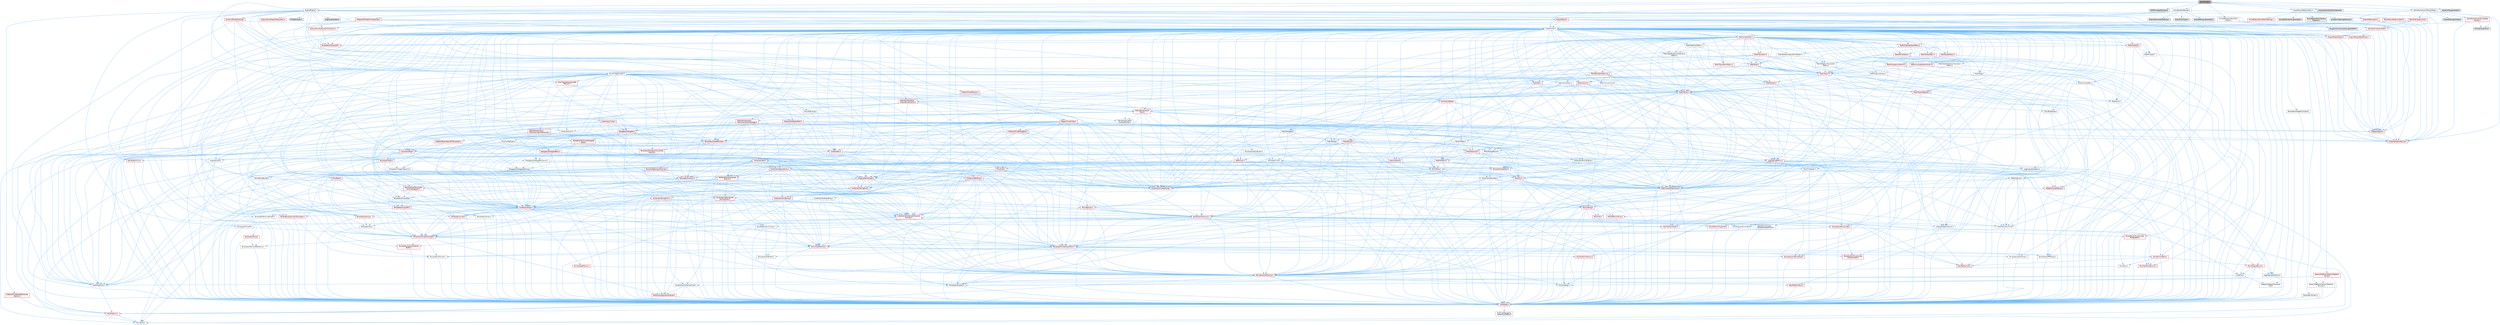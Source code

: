 digraph "VoiceConfig.h"
{
 // INTERACTIVE_SVG=YES
 // LATEX_PDF_SIZE
  bgcolor="transparent";
  edge [fontname=Helvetica,fontsize=10,labelfontname=Helvetica,labelfontsize=10];
  node [fontname=Helvetica,fontsize=10,shape=box,height=0.2,width=0.4];
  Node1 [id="Node000001",label="VoiceConfig.h",height=0.2,width=0.4,color="gray40", fillcolor="grey60", style="filled", fontcolor="black",tooltip=" "];
  Node1 -> Node2 [id="edge1_Node000001_Node000002",color="steelblue1",style="solid",tooltip=" "];
  Node2 [id="Node000002",label="CoreMinimal.h",height=0.2,width=0.4,color="grey40", fillcolor="white", style="filled",URL="$d7/d67/CoreMinimal_8h.html",tooltip=" "];
  Node2 -> Node3 [id="edge2_Node000002_Node000003",color="steelblue1",style="solid",tooltip=" "];
  Node3 [id="Node000003",label="CoreTypes.h",height=0.2,width=0.4,color="red", fillcolor="#FFF0F0", style="filled",URL="$dc/dec/CoreTypes_8h.html",tooltip=" "];
  Node3 -> Node4 [id="edge3_Node000003_Node000004",color="steelblue1",style="solid",tooltip=" "];
  Node4 [id="Node000004",label="HAL/Platform.h",height=0.2,width=0.4,color="red", fillcolor="#FFF0F0", style="filled",URL="$d9/dd0/Platform_8h.html",tooltip=" "];
  Node4 -> Node5 [id="edge4_Node000004_Node000005",color="steelblue1",style="solid",tooltip=" "];
  Node5 [id="Node000005",label="Misc/Build.h",height=0.2,width=0.4,color="grey40", fillcolor="white", style="filled",URL="$d3/dbb/Build_8h.html",tooltip=" "];
  Node3 -> Node14 [id="edge5_Node000003_Node000014",color="steelblue1",style="solid",tooltip=" "];
  Node14 [id="Node000014",label="ProfilingDebugging\l/UMemoryDefines.h",height=0.2,width=0.4,color="grey40", fillcolor="white", style="filled",URL="$d2/da2/UMemoryDefines_8h.html",tooltip=" "];
  Node2 -> Node17 [id="edge6_Node000002_Node000017",color="steelblue1",style="solid",tooltip=" "];
  Node17 [id="Node000017",label="CoreFwd.h",height=0.2,width=0.4,color="grey40", fillcolor="white", style="filled",URL="$d1/d1e/CoreFwd_8h.html",tooltip=" "];
  Node17 -> Node3 [id="edge7_Node000017_Node000003",color="steelblue1",style="solid",tooltip=" "];
  Node17 -> Node18 [id="edge8_Node000017_Node000018",color="steelblue1",style="solid",tooltip=" "];
  Node18 [id="Node000018",label="Containers/ContainersFwd.h",height=0.2,width=0.4,color="grey40", fillcolor="white", style="filled",URL="$d4/d0a/ContainersFwd_8h.html",tooltip=" "];
  Node18 -> Node4 [id="edge9_Node000018_Node000004",color="steelblue1",style="solid",tooltip=" "];
  Node18 -> Node3 [id="edge10_Node000018_Node000003",color="steelblue1",style="solid",tooltip=" "];
  Node18 -> Node19 [id="edge11_Node000018_Node000019",color="steelblue1",style="solid",tooltip=" "];
  Node19 [id="Node000019",label="Traits/IsContiguousContainer.h",height=0.2,width=0.4,color="red", fillcolor="#FFF0F0", style="filled",URL="$d5/d3c/IsContiguousContainer_8h.html",tooltip=" "];
  Node19 -> Node3 [id="edge12_Node000019_Node000003",color="steelblue1",style="solid",tooltip=" "];
  Node17 -> Node22 [id="edge13_Node000017_Node000022",color="steelblue1",style="solid",tooltip=" "];
  Node22 [id="Node000022",label="Math/MathFwd.h",height=0.2,width=0.4,color="grey40", fillcolor="white", style="filled",URL="$d2/d10/MathFwd_8h.html",tooltip=" "];
  Node22 -> Node4 [id="edge14_Node000022_Node000004",color="steelblue1",style="solid",tooltip=" "];
  Node17 -> Node23 [id="edge15_Node000017_Node000023",color="steelblue1",style="solid",tooltip=" "];
  Node23 [id="Node000023",label="UObject/UObjectHierarchy\lFwd.h",height=0.2,width=0.4,color="grey40", fillcolor="white", style="filled",URL="$d3/d13/UObjectHierarchyFwd_8h.html",tooltip=" "];
  Node2 -> Node23 [id="edge16_Node000002_Node000023",color="steelblue1",style="solid",tooltip=" "];
  Node2 -> Node18 [id="edge17_Node000002_Node000018",color="steelblue1",style="solid",tooltip=" "];
  Node2 -> Node24 [id="edge18_Node000002_Node000024",color="steelblue1",style="solid",tooltip=" "];
  Node24 [id="Node000024",label="Misc/VarArgs.h",height=0.2,width=0.4,color="grey40", fillcolor="white", style="filled",URL="$d5/d6f/VarArgs_8h.html",tooltip=" "];
  Node24 -> Node3 [id="edge19_Node000024_Node000003",color="steelblue1",style="solid",tooltip=" "];
  Node2 -> Node25 [id="edge20_Node000002_Node000025",color="steelblue1",style="solid",tooltip=" "];
  Node25 [id="Node000025",label="Logging/LogVerbosity.h",height=0.2,width=0.4,color="grey40", fillcolor="white", style="filled",URL="$d2/d8f/LogVerbosity_8h.html",tooltip=" "];
  Node25 -> Node3 [id="edge21_Node000025_Node000003",color="steelblue1",style="solid",tooltip=" "];
  Node2 -> Node26 [id="edge22_Node000002_Node000026",color="steelblue1",style="solid",tooltip=" "];
  Node26 [id="Node000026",label="Misc/OutputDevice.h",height=0.2,width=0.4,color="red", fillcolor="#FFF0F0", style="filled",URL="$d7/d32/OutputDevice_8h.html",tooltip=" "];
  Node26 -> Node17 [id="edge23_Node000026_Node000017",color="steelblue1",style="solid",tooltip=" "];
  Node26 -> Node3 [id="edge24_Node000026_Node000003",color="steelblue1",style="solid",tooltip=" "];
  Node26 -> Node25 [id="edge25_Node000026_Node000025",color="steelblue1",style="solid",tooltip=" "];
  Node26 -> Node24 [id="edge26_Node000026_Node000024",color="steelblue1",style="solid",tooltip=" "];
  Node2 -> Node32 [id="edge27_Node000002_Node000032",color="steelblue1",style="solid",tooltip=" "];
  Node32 [id="Node000032",label="HAL/PlatformCrt.h",height=0.2,width=0.4,color="red", fillcolor="#FFF0F0", style="filled",URL="$d8/d75/PlatformCrt_8h.html",tooltip=" "];
  Node2 -> Node42 [id="edge28_Node000002_Node000042",color="steelblue1",style="solid",tooltip=" "];
  Node42 [id="Node000042",label="HAL/PlatformMisc.h",height=0.2,width=0.4,color="red", fillcolor="#FFF0F0", style="filled",URL="$d0/df5/PlatformMisc_8h.html",tooltip=" "];
  Node42 -> Node3 [id="edge29_Node000042_Node000003",color="steelblue1",style="solid",tooltip=" "];
  Node2 -> Node61 [id="edge30_Node000002_Node000061",color="steelblue1",style="solid",tooltip=" "];
  Node61 [id="Node000061",label="Misc/AssertionMacros.h",height=0.2,width=0.4,color="red", fillcolor="#FFF0F0", style="filled",URL="$d0/dfa/AssertionMacros_8h.html",tooltip=" "];
  Node61 -> Node3 [id="edge31_Node000061_Node000003",color="steelblue1",style="solid",tooltip=" "];
  Node61 -> Node4 [id="edge32_Node000061_Node000004",color="steelblue1",style="solid",tooltip=" "];
  Node61 -> Node42 [id="edge33_Node000061_Node000042",color="steelblue1",style="solid",tooltip=" "];
  Node61 -> Node62 [id="edge34_Node000061_Node000062",color="steelblue1",style="solid",tooltip=" "];
  Node62 [id="Node000062",label="Templates/EnableIf.h",height=0.2,width=0.4,color="grey40", fillcolor="white", style="filled",URL="$d7/d60/EnableIf_8h.html",tooltip=" "];
  Node62 -> Node3 [id="edge35_Node000062_Node000003",color="steelblue1",style="solid",tooltip=" "];
  Node61 -> Node24 [id="edge36_Node000061_Node000024",color="steelblue1",style="solid",tooltip=" "];
  Node2 -> Node70 [id="edge37_Node000002_Node000070",color="steelblue1",style="solid",tooltip=" "];
  Node70 [id="Node000070",label="Templates/IsPointer.h",height=0.2,width=0.4,color="grey40", fillcolor="white", style="filled",URL="$d7/d05/IsPointer_8h.html",tooltip=" "];
  Node70 -> Node3 [id="edge38_Node000070_Node000003",color="steelblue1",style="solid",tooltip=" "];
  Node2 -> Node71 [id="edge39_Node000002_Node000071",color="steelblue1",style="solid",tooltip=" "];
  Node71 [id="Node000071",label="HAL/PlatformMemory.h",height=0.2,width=0.4,color="red", fillcolor="#FFF0F0", style="filled",URL="$de/d68/PlatformMemory_8h.html",tooltip=" "];
  Node71 -> Node3 [id="edge40_Node000071_Node000003",color="steelblue1",style="solid",tooltip=" "];
  Node2 -> Node54 [id="edge41_Node000002_Node000054",color="steelblue1",style="solid",tooltip=" "];
  Node54 [id="Node000054",label="HAL/PlatformAtomics.h",height=0.2,width=0.4,color="red", fillcolor="#FFF0F0", style="filled",URL="$d3/d36/PlatformAtomics_8h.html",tooltip=" "];
  Node54 -> Node3 [id="edge42_Node000054_Node000003",color="steelblue1",style="solid",tooltip=" "];
  Node2 -> Node76 [id="edge43_Node000002_Node000076",color="steelblue1",style="solid",tooltip=" "];
  Node76 [id="Node000076",label="Misc/Exec.h",height=0.2,width=0.4,color="grey40", fillcolor="white", style="filled",URL="$de/ddb/Exec_8h.html",tooltip=" "];
  Node76 -> Node3 [id="edge44_Node000076_Node000003",color="steelblue1",style="solid",tooltip=" "];
  Node76 -> Node61 [id="edge45_Node000076_Node000061",color="steelblue1",style="solid",tooltip=" "];
  Node2 -> Node77 [id="edge46_Node000002_Node000077",color="steelblue1",style="solid",tooltip=" "];
  Node77 [id="Node000077",label="HAL/MemoryBase.h",height=0.2,width=0.4,color="red", fillcolor="#FFF0F0", style="filled",URL="$d6/d9f/MemoryBase_8h.html",tooltip=" "];
  Node77 -> Node3 [id="edge47_Node000077_Node000003",color="steelblue1",style="solid",tooltip=" "];
  Node77 -> Node54 [id="edge48_Node000077_Node000054",color="steelblue1",style="solid",tooltip=" "];
  Node77 -> Node32 [id="edge49_Node000077_Node000032",color="steelblue1",style="solid",tooltip=" "];
  Node77 -> Node76 [id="edge50_Node000077_Node000076",color="steelblue1",style="solid",tooltip=" "];
  Node77 -> Node26 [id="edge51_Node000077_Node000026",color="steelblue1",style="solid",tooltip=" "];
  Node2 -> Node87 [id="edge52_Node000002_Node000087",color="steelblue1",style="solid",tooltip=" "];
  Node87 [id="Node000087",label="HAL/UnrealMemory.h",height=0.2,width=0.4,color="red", fillcolor="#FFF0F0", style="filled",URL="$d9/d96/UnrealMemory_8h.html",tooltip=" "];
  Node87 -> Node3 [id="edge53_Node000087_Node000003",color="steelblue1",style="solid",tooltip=" "];
  Node87 -> Node77 [id="edge54_Node000087_Node000077",color="steelblue1",style="solid",tooltip=" "];
  Node87 -> Node71 [id="edge55_Node000087_Node000071",color="steelblue1",style="solid",tooltip=" "];
  Node87 -> Node70 [id="edge56_Node000087_Node000070",color="steelblue1",style="solid",tooltip=" "];
  Node2 -> Node89 [id="edge57_Node000002_Node000089",color="steelblue1",style="solid",tooltip=" "];
  Node89 [id="Node000089",label="Templates/IsArithmetic.h",height=0.2,width=0.4,color="grey40", fillcolor="white", style="filled",URL="$d2/d5d/IsArithmetic_8h.html",tooltip=" "];
  Node89 -> Node3 [id="edge58_Node000089_Node000003",color="steelblue1",style="solid",tooltip=" "];
  Node2 -> Node83 [id="edge59_Node000002_Node000083",color="steelblue1",style="solid",tooltip=" "];
  Node83 [id="Node000083",label="Templates/AndOrNot.h",height=0.2,width=0.4,color="grey40", fillcolor="white", style="filled",URL="$db/d0a/AndOrNot_8h.html",tooltip=" "];
  Node83 -> Node3 [id="edge60_Node000083_Node000003",color="steelblue1",style="solid",tooltip=" "];
  Node2 -> Node90 [id="edge61_Node000002_Node000090",color="steelblue1",style="solid",tooltip=" "];
  Node90 [id="Node000090",label="Templates/IsPODType.h",height=0.2,width=0.4,color="grey40", fillcolor="white", style="filled",URL="$d7/db1/IsPODType_8h.html",tooltip=" "];
  Node90 -> Node3 [id="edge62_Node000090_Node000003",color="steelblue1",style="solid",tooltip=" "];
  Node2 -> Node91 [id="edge63_Node000002_Node000091",color="steelblue1",style="solid",tooltip=" "];
  Node91 [id="Node000091",label="Templates/IsUECoreType.h",height=0.2,width=0.4,color="red", fillcolor="#FFF0F0", style="filled",URL="$d1/db8/IsUECoreType_8h.html",tooltip=" "];
  Node91 -> Node3 [id="edge64_Node000091_Node000003",color="steelblue1",style="solid",tooltip=" "];
  Node2 -> Node84 [id="edge65_Node000002_Node000084",color="steelblue1",style="solid",tooltip=" "];
  Node84 [id="Node000084",label="Templates/IsTriviallyCopy\lConstructible.h",height=0.2,width=0.4,color="red", fillcolor="#FFF0F0", style="filled",URL="$d3/d78/IsTriviallyCopyConstructible_8h.html",tooltip=" "];
  Node84 -> Node3 [id="edge66_Node000084_Node000003",color="steelblue1",style="solid",tooltip=" "];
  Node2 -> Node92 [id="edge67_Node000002_Node000092",color="steelblue1",style="solid",tooltip=" "];
  Node92 [id="Node000092",label="Templates/UnrealTypeTraits.h",height=0.2,width=0.4,color="red", fillcolor="#FFF0F0", style="filled",URL="$d2/d2d/UnrealTypeTraits_8h.html",tooltip=" "];
  Node92 -> Node3 [id="edge68_Node000092_Node000003",color="steelblue1",style="solid",tooltip=" "];
  Node92 -> Node70 [id="edge69_Node000092_Node000070",color="steelblue1",style="solid",tooltip=" "];
  Node92 -> Node61 [id="edge70_Node000092_Node000061",color="steelblue1",style="solid",tooltip=" "];
  Node92 -> Node83 [id="edge71_Node000092_Node000083",color="steelblue1",style="solid",tooltip=" "];
  Node92 -> Node62 [id="edge72_Node000092_Node000062",color="steelblue1",style="solid",tooltip=" "];
  Node92 -> Node89 [id="edge73_Node000092_Node000089",color="steelblue1",style="solid",tooltip=" "];
  Node92 -> Node90 [id="edge74_Node000092_Node000090",color="steelblue1",style="solid",tooltip=" "];
  Node92 -> Node91 [id="edge75_Node000092_Node000091",color="steelblue1",style="solid",tooltip=" "];
  Node92 -> Node84 [id="edge76_Node000092_Node000084",color="steelblue1",style="solid",tooltip=" "];
  Node2 -> Node62 [id="edge77_Node000002_Node000062",color="steelblue1",style="solid",tooltip=" "];
  Node2 -> Node94 [id="edge78_Node000002_Node000094",color="steelblue1",style="solid",tooltip=" "];
  Node94 [id="Node000094",label="Templates/RemoveReference.h",height=0.2,width=0.4,color="grey40", fillcolor="white", style="filled",URL="$da/dbe/RemoveReference_8h.html",tooltip=" "];
  Node94 -> Node3 [id="edge79_Node000094_Node000003",color="steelblue1",style="solid",tooltip=" "];
  Node2 -> Node95 [id="edge80_Node000002_Node000095",color="steelblue1",style="solid",tooltip=" "];
  Node95 [id="Node000095",label="Templates/IntegralConstant.h",height=0.2,width=0.4,color="grey40", fillcolor="white", style="filled",URL="$db/d1b/IntegralConstant_8h.html",tooltip=" "];
  Node95 -> Node3 [id="edge81_Node000095_Node000003",color="steelblue1",style="solid",tooltip=" "];
  Node2 -> Node96 [id="edge82_Node000002_Node000096",color="steelblue1",style="solid",tooltip=" "];
  Node96 [id="Node000096",label="Templates/IsClass.h",height=0.2,width=0.4,color="grey40", fillcolor="white", style="filled",URL="$db/dcb/IsClass_8h.html",tooltip=" "];
  Node96 -> Node3 [id="edge83_Node000096_Node000003",color="steelblue1",style="solid",tooltip=" "];
  Node2 -> Node97 [id="edge84_Node000002_Node000097",color="steelblue1",style="solid",tooltip=" "];
  Node97 [id="Node000097",label="Templates/TypeCompatible\lBytes.h",height=0.2,width=0.4,color="red", fillcolor="#FFF0F0", style="filled",URL="$df/d0a/TypeCompatibleBytes_8h.html",tooltip=" "];
  Node97 -> Node3 [id="edge85_Node000097_Node000003",color="steelblue1",style="solid",tooltip=" "];
  Node2 -> Node19 [id="edge86_Node000002_Node000019",color="steelblue1",style="solid",tooltip=" "];
  Node2 -> Node98 [id="edge87_Node000002_Node000098",color="steelblue1",style="solid",tooltip=" "];
  Node98 [id="Node000098",label="Templates/UnrealTemplate.h",height=0.2,width=0.4,color="red", fillcolor="#FFF0F0", style="filled",URL="$d4/d24/UnrealTemplate_8h.html",tooltip=" "];
  Node98 -> Node3 [id="edge88_Node000098_Node000003",color="steelblue1",style="solid",tooltip=" "];
  Node98 -> Node70 [id="edge89_Node000098_Node000070",color="steelblue1",style="solid",tooltip=" "];
  Node98 -> Node87 [id="edge90_Node000098_Node000087",color="steelblue1",style="solid",tooltip=" "];
  Node98 -> Node92 [id="edge91_Node000098_Node000092",color="steelblue1",style="solid",tooltip=" "];
  Node98 -> Node94 [id="edge92_Node000098_Node000094",color="steelblue1",style="solid",tooltip=" "];
  Node98 -> Node97 [id="edge93_Node000098_Node000097",color="steelblue1",style="solid",tooltip=" "];
  Node98 -> Node19 [id="edge94_Node000098_Node000019",color="steelblue1",style="solid",tooltip=" "];
  Node2 -> Node47 [id="edge95_Node000002_Node000047",color="steelblue1",style="solid",tooltip=" "];
  Node47 [id="Node000047",label="Math/NumericLimits.h",height=0.2,width=0.4,color="grey40", fillcolor="white", style="filled",URL="$df/d1b/NumericLimits_8h.html",tooltip=" "];
  Node47 -> Node3 [id="edge96_Node000047_Node000003",color="steelblue1",style="solid",tooltip=" "];
  Node2 -> Node102 [id="edge97_Node000002_Node000102",color="steelblue1",style="solid",tooltip=" "];
  Node102 [id="Node000102",label="HAL/PlatformMath.h",height=0.2,width=0.4,color="red", fillcolor="#FFF0F0", style="filled",URL="$dc/d53/PlatformMath_8h.html",tooltip=" "];
  Node102 -> Node3 [id="edge98_Node000102_Node000003",color="steelblue1",style="solid",tooltip=" "];
  Node2 -> Node85 [id="edge99_Node000002_Node000085",color="steelblue1",style="solid",tooltip=" "];
  Node85 [id="Node000085",label="Templates/IsTriviallyCopy\lAssignable.h",height=0.2,width=0.4,color="red", fillcolor="#FFF0F0", style="filled",URL="$d2/df2/IsTriviallyCopyAssignable_8h.html",tooltip=" "];
  Node85 -> Node3 [id="edge100_Node000085_Node000003",color="steelblue1",style="solid",tooltip=" "];
  Node2 -> Node110 [id="edge101_Node000002_Node000110",color="steelblue1",style="solid",tooltip=" "];
  Node110 [id="Node000110",label="Templates/MemoryOps.h",height=0.2,width=0.4,color="red", fillcolor="#FFF0F0", style="filled",URL="$db/dea/MemoryOps_8h.html",tooltip=" "];
  Node110 -> Node3 [id="edge102_Node000110_Node000003",color="steelblue1",style="solid",tooltip=" "];
  Node110 -> Node87 [id="edge103_Node000110_Node000087",color="steelblue1",style="solid",tooltip=" "];
  Node110 -> Node85 [id="edge104_Node000110_Node000085",color="steelblue1",style="solid",tooltip=" "];
  Node110 -> Node84 [id="edge105_Node000110_Node000084",color="steelblue1",style="solid",tooltip=" "];
  Node110 -> Node92 [id="edge106_Node000110_Node000092",color="steelblue1",style="solid",tooltip=" "];
  Node2 -> Node111 [id="edge107_Node000002_Node000111",color="steelblue1",style="solid",tooltip=" "];
  Node111 [id="Node000111",label="Containers/ContainerAllocation\lPolicies.h",height=0.2,width=0.4,color="red", fillcolor="#FFF0F0", style="filled",URL="$d7/dff/ContainerAllocationPolicies_8h.html",tooltip=" "];
  Node111 -> Node3 [id="edge108_Node000111_Node000003",color="steelblue1",style="solid",tooltip=" "];
  Node111 -> Node111 [id="edge109_Node000111_Node000111",color="steelblue1",style="solid",tooltip=" "];
  Node111 -> Node102 [id="edge110_Node000111_Node000102",color="steelblue1",style="solid",tooltip=" "];
  Node111 -> Node87 [id="edge111_Node000111_Node000087",color="steelblue1",style="solid",tooltip=" "];
  Node111 -> Node47 [id="edge112_Node000111_Node000047",color="steelblue1",style="solid",tooltip=" "];
  Node111 -> Node61 [id="edge113_Node000111_Node000061",color="steelblue1",style="solid",tooltip=" "];
  Node111 -> Node110 [id="edge114_Node000111_Node000110",color="steelblue1",style="solid",tooltip=" "];
  Node111 -> Node97 [id="edge115_Node000111_Node000097",color="steelblue1",style="solid",tooltip=" "];
  Node2 -> Node114 [id="edge116_Node000002_Node000114",color="steelblue1",style="solid",tooltip=" "];
  Node114 [id="Node000114",label="Templates/IsEnumClass.h",height=0.2,width=0.4,color="grey40", fillcolor="white", style="filled",URL="$d7/d15/IsEnumClass_8h.html",tooltip=" "];
  Node114 -> Node3 [id="edge117_Node000114_Node000003",color="steelblue1",style="solid",tooltip=" "];
  Node114 -> Node83 [id="edge118_Node000114_Node000083",color="steelblue1",style="solid",tooltip=" "];
  Node2 -> Node115 [id="edge119_Node000002_Node000115",color="steelblue1",style="solid",tooltip=" "];
  Node115 [id="Node000115",label="HAL/PlatformProperties.h",height=0.2,width=0.4,color="red", fillcolor="#FFF0F0", style="filled",URL="$d9/db0/PlatformProperties_8h.html",tooltip=" "];
  Node115 -> Node3 [id="edge120_Node000115_Node000003",color="steelblue1",style="solid",tooltip=" "];
  Node2 -> Node118 [id="edge121_Node000002_Node000118",color="steelblue1",style="solid",tooltip=" "];
  Node118 [id="Node000118",label="Misc/EngineVersionBase.h",height=0.2,width=0.4,color="grey40", fillcolor="white", style="filled",URL="$d5/d2b/EngineVersionBase_8h.html",tooltip=" "];
  Node118 -> Node3 [id="edge122_Node000118_Node000003",color="steelblue1",style="solid",tooltip=" "];
  Node2 -> Node119 [id="edge123_Node000002_Node000119",color="steelblue1",style="solid",tooltip=" "];
  Node119 [id="Node000119",label="Internationalization\l/TextNamespaceFwd.h",height=0.2,width=0.4,color="grey40", fillcolor="white", style="filled",URL="$d8/d97/TextNamespaceFwd_8h.html",tooltip=" "];
  Node119 -> Node3 [id="edge124_Node000119_Node000003",color="steelblue1",style="solid",tooltip=" "];
  Node2 -> Node120 [id="edge125_Node000002_Node000120",color="steelblue1",style="solid",tooltip=" "];
  Node120 [id="Node000120",label="Serialization/Archive.h",height=0.2,width=0.4,color="red", fillcolor="#FFF0F0", style="filled",URL="$d7/d3b/Archive_8h.html",tooltip=" "];
  Node120 -> Node17 [id="edge126_Node000120_Node000017",color="steelblue1",style="solid",tooltip=" "];
  Node120 -> Node3 [id="edge127_Node000120_Node000003",color="steelblue1",style="solid",tooltip=" "];
  Node120 -> Node115 [id="edge128_Node000120_Node000115",color="steelblue1",style="solid",tooltip=" "];
  Node120 -> Node119 [id="edge129_Node000120_Node000119",color="steelblue1",style="solid",tooltip=" "];
  Node120 -> Node22 [id="edge130_Node000120_Node000022",color="steelblue1",style="solid",tooltip=" "];
  Node120 -> Node61 [id="edge131_Node000120_Node000061",color="steelblue1",style="solid",tooltip=" "];
  Node120 -> Node5 [id="edge132_Node000120_Node000005",color="steelblue1",style="solid",tooltip=" "];
  Node120 -> Node118 [id="edge133_Node000120_Node000118",color="steelblue1",style="solid",tooltip=" "];
  Node120 -> Node24 [id="edge134_Node000120_Node000024",color="steelblue1",style="solid",tooltip=" "];
  Node120 -> Node62 [id="edge135_Node000120_Node000062",color="steelblue1",style="solid",tooltip=" "];
  Node120 -> Node114 [id="edge136_Node000120_Node000114",color="steelblue1",style="solid",tooltip=" "];
  Node120 -> Node98 [id="edge137_Node000120_Node000098",color="steelblue1",style="solid",tooltip=" "];
  Node120 -> Node123 [id="edge138_Node000120_Node000123",color="steelblue1",style="solid",tooltip=" "];
  Node123 [id="Node000123",label="UObject/ObjectVersion.h",height=0.2,width=0.4,color="grey40", fillcolor="white", style="filled",URL="$da/d63/ObjectVersion_8h.html",tooltip=" "];
  Node123 -> Node3 [id="edge139_Node000123_Node000003",color="steelblue1",style="solid",tooltip=" "];
  Node2 -> Node124 [id="edge140_Node000002_Node000124",color="steelblue1",style="solid",tooltip=" "];
  Node124 [id="Node000124",label="Templates/Less.h",height=0.2,width=0.4,color="grey40", fillcolor="white", style="filled",URL="$de/dc8/Less_8h.html",tooltip=" "];
  Node124 -> Node3 [id="edge141_Node000124_Node000003",color="steelblue1",style="solid",tooltip=" "];
  Node124 -> Node98 [id="edge142_Node000124_Node000098",color="steelblue1",style="solid",tooltip=" "];
  Node2 -> Node125 [id="edge143_Node000002_Node000125",color="steelblue1",style="solid",tooltip=" "];
  Node125 [id="Node000125",label="Templates/Sorting.h",height=0.2,width=0.4,color="red", fillcolor="#FFF0F0", style="filled",URL="$d3/d9e/Sorting_8h.html",tooltip=" "];
  Node125 -> Node3 [id="edge144_Node000125_Node000003",color="steelblue1",style="solid",tooltip=" "];
  Node125 -> Node102 [id="edge145_Node000125_Node000102",color="steelblue1",style="solid",tooltip=" "];
  Node125 -> Node124 [id="edge146_Node000125_Node000124",color="steelblue1",style="solid",tooltip=" "];
  Node2 -> Node136 [id="edge147_Node000002_Node000136",color="steelblue1",style="solid",tooltip=" "];
  Node136 [id="Node000136",label="Misc/Char.h",height=0.2,width=0.4,color="red", fillcolor="#FFF0F0", style="filled",URL="$d0/d58/Char_8h.html",tooltip=" "];
  Node136 -> Node3 [id="edge148_Node000136_Node000003",color="steelblue1",style="solid",tooltip=" "];
  Node2 -> Node139 [id="edge149_Node000002_Node000139",color="steelblue1",style="solid",tooltip=" "];
  Node139 [id="Node000139",label="GenericPlatform/GenericPlatform\lStricmp.h",height=0.2,width=0.4,color="grey40", fillcolor="white", style="filled",URL="$d2/d86/GenericPlatformStricmp_8h.html",tooltip=" "];
  Node139 -> Node3 [id="edge150_Node000139_Node000003",color="steelblue1",style="solid",tooltip=" "];
  Node2 -> Node140 [id="edge151_Node000002_Node000140",color="steelblue1",style="solid",tooltip=" "];
  Node140 [id="Node000140",label="GenericPlatform/GenericPlatform\lString.h",height=0.2,width=0.4,color="red", fillcolor="#FFF0F0", style="filled",URL="$dd/d20/GenericPlatformString_8h.html",tooltip=" "];
  Node140 -> Node3 [id="edge152_Node000140_Node000003",color="steelblue1",style="solid",tooltip=" "];
  Node140 -> Node139 [id="edge153_Node000140_Node000139",color="steelblue1",style="solid",tooltip=" "];
  Node140 -> Node62 [id="edge154_Node000140_Node000062",color="steelblue1",style="solid",tooltip=" "];
  Node2 -> Node73 [id="edge155_Node000002_Node000073",color="steelblue1",style="solid",tooltip=" "];
  Node73 [id="Node000073",label="HAL/PlatformString.h",height=0.2,width=0.4,color="red", fillcolor="#FFF0F0", style="filled",URL="$db/db5/PlatformString_8h.html",tooltip=" "];
  Node73 -> Node3 [id="edge156_Node000073_Node000003",color="steelblue1",style="solid",tooltip=" "];
  Node2 -> Node143 [id="edge157_Node000002_Node000143",color="steelblue1",style="solid",tooltip=" "];
  Node143 [id="Node000143",label="Misc/CString.h",height=0.2,width=0.4,color="red", fillcolor="#FFF0F0", style="filled",URL="$d2/d49/CString_8h.html",tooltip=" "];
  Node143 -> Node3 [id="edge158_Node000143_Node000003",color="steelblue1",style="solid",tooltip=" "];
  Node143 -> Node32 [id="edge159_Node000143_Node000032",color="steelblue1",style="solid",tooltip=" "];
  Node143 -> Node73 [id="edge160_Node000143_Node000073",color="steelblue1",style="solid",tooltip=" "];
  Node143 -> Node61 [id="edge161_Node000143_Node000061",color="steelblue1",style="solid",tooltip=" "];
  Node143 -> Node136 [id="edge162_Node000143_Node000136",color="steelblue1",style="solid",tooltip=" "];
  Node143 -> Node24 [id="edge163_Node000143_Node000024",color="steelblue1",style="solid",tooltip=" "];
  Node2 -> Node144 [id="edge164_Node000002_Node000144",color="steelblue1",style="solid",tooltip=" "];
  Node144 [id="Node000144",label="Misc/Crc.h",height=0.2,width=0.4,color="red", fillcolor="#FFF0F0", style="filled",URL="$d4/dd2/Crc_8h.html",tooltip=" "];
  Node144 -> Node3 [id="edge165_Node000144_Node000003",color="steelblue1",style="solid",tooltip=" "];
  Node144 -> Node73 [id="edge166_Node000144_Node000073",color="steelblue1",style="solid",tooltip=" "];
  Node144 -> Node61 [id="edge167_Node000144_Node000061",color="steelblue1",style="solid",tooltip=" "];
  Node144 -> Node143 [id="edge168_Node000144_Node000143",color="steelblue1",style="solid",tooltip=" "];
  Node144 -> Node136 [id="edge169_Node000144_Node000136",color="steelblue1",style="solid",tooltip=" "];
  Node144 -> Node92 [id="edge170_Node000144_Node000092",color="steelblue1",style="solid",tooltip=" "];
  Node2 -> Node135 [id="edge171_Node000002_Node000135",color="steelblue1",style="solid",tooltip=" "];
  Node135 [id="Node000135",label="Math/UnrealMathUtility.h",height=0.2,width=0.4,color="red", fillcolor="#FFF0F0", style="filled",URL="$db/db8/UnrealMathUtility_8h.html",tooltip=" "];
  Node135 -> Node3 [id="edge172_Node000135_Node000003",color="steelblue1",style="solid",tooltip=" "];
  Node135 -> Node61 [id="edge173_Node000135_Node000061",color="steelblue1",style="solid",tooltip=" "];
  Node135 -> Node102 [id="edge174_Node000135_Node000102",color="steelblue1",style="solid",tooltip=" "];
  Node135 -> Node22 [id="edge175_Node000135_Node000022",color="steelblue1",style="solid",tooltip=" "];
  Node2 -> Node145 [id="edge176_Node000002_Node000145",color="steelblue1",style="solid",tooltip=" "];
  Node145 [id="Node000145",label="Containers/UnrealString.h",height=0.2,width=0.4,color="red", fillcolor="#FFF0F0", style="filled",URL="$d5/dba/UnrealString_8h.html",tooltip=" "];
  Node2 -> Node149 [id="edge177_Node000002_Node000149",color="steelblue1",style="solid",tooltip=" "];
  Node149 [id="Node000149",label="Containers/Array.h",height=0.2,width=0.4,color="red", fillcolor="#FFF0F0", style="filled",URL="$df/dd0/Array_8h.html",tooltip=" "];
  Node149 -> Node3 [id="edge178_Node000149_Node000003",color="steelblue1",style="solid",tooltip=" "];
  Node149 -> Node61 [id="edge179_Node000149_Node000061",color="steelblue1",style="solid",tooltip=" "];
  Node149 -> Node87 [id="edge180_Node000149_Node000087",color="steelblue1",style="solid",tooltip=" "];
  Node149 -> Node92 [id="edge181_Node000149_Node000092",color="steelblue1",style="solid",tooltip=" "];
  Node149 -> Node98 [id="edge182_Node000149_Node000098",color="steelblue1",style="solid",tooltip=" "];
  Node149 -> Node111 [id="edge183_Node000149_Node000111",color="steelblue1",style="solid",tooltip=" "];
  Node149 -> Node120 [id="edge184_Node000149_Node000120",color="steelblue1",style="solid",tooltip=" "];
  Node149 -> Node128 [id="edge185_Node000149_Node000128",color="steelblue1",style="solid",tooltip=" "];
  Node128 [id="Node000128",label="Templates/Invoke.h",height=0.2,width=0.4,color="red", fillcolor="#FFF0F0", style="filled",URL="$d7/deb/Invoke_8h.html",tooltip=" "];
  Node128 -> Node3 [id="edge186_Node000128_Node000003",color="steelblue1",style="solid",tooltip=" "];
  Node128 -> Node98 [id="edge187_Node000128_Node000098",color="steelblue1",style="solid",tooltip=" "];
  Node149 -> Node124 [id="edge188_Node000149_Node000124",color="steelblue1",style="solid",tooltip=" "];
  Node149 -> Node125 [id="edge189_Node000149_Node000125",color="steelblue1",style="solid",tooltip=" "];
  Node149 -> Node172 [id="edge190_Node000149_Node000172",color="steelblue1",style="solid",tooltip=" "];
  Node172 [id="Node000172",label="Templates/AlignmentTemplates.h",height=0.2,width=0.4,color="red", fillcolor="#FFF0F0", style="filled",URL="$dd/d32/AlignmentTemplates_8h.html",tooltip=" "];
  Node172 -> Node3 [id="edge191_Node000172_Node000003",color="steelblue1",style="solid",tooltip=" "];
  Node172 -> Node70 [id="edge192_Node000172_Node000070",color="steelblue1",style="solid",tooltip=" "];
  Node2 -> Node173 [id="edge193_Node000002_Node000173",color="steelblue1",style="solid",tooltip=" "];
  Node173 [id="Node000173",label="Misc/FrameNumber.h",height=0.2,width=0.4,color="grey40", fillcolor="white", style="filled",URL="$dd/dbd/FrameNumber_8h.html",tooltip=" "];
  Node173 -> Node3 [id="edge194_Node000173_Node000003",color="steelblue1",style="solid",tooltip=" "];
  Node173 -> Node47 [id="edge195_Node000173_Node000047",color="steelblue1",style="solid",tooltip=" "];
  Node173 -> Node135 [id="edge196_Node000173_Node000135",color="steelblue1",style="solid",tooltip=" "];
  Node173 -> Node62 [id="edge197_Node000173_Node000062",color="steelblue1",style="solid",tooltip=" "];
  Node173 -> Node92 [id="edge198_Node000173_Node000092",color="steelblue1",style="solid",tooltip=" "];
  Node2 -> Node174 [id="edge199_Node000002_Node000174",color="steelblue1",style="solid",tooltip=" "];
  Node174 [id="Node000174",label="Misc/Timespan.h",height=0.2,width=0.4,color="grey40", fillcolor="white", style="filled",URL="$da/dd9/Timespan_8h.html",tooltip=" "];
  Node174 -> Node3 [id="edge200_Node000174_Node000003",color="steelblue1",style="solid",tooltip=" "];
  Node174 -> Node175 [id="edge201_Node000174_Node000175",color="steelblue1",style="solid",tooltip=" "];
  Node175 [id="Node000175",label="Math/Interval.h",height=0.2,width=0.4,color="grey40", fillcolor="white", style="filled",URL="$d1/d55/Interval_8h.html",tooltip=" "];
  Node175 -> Node3 [id="edge202_Node000175_Node000003",color="steelblue1",style="solid",tooltip=" "];
  Node175 -> Node89 [id="edge203_Node000175_Node000089",color="steelblue1",style="solid",tooltip=" "];
  Node175 -> Node92 [id="edge204_Node000175_Node000092",color="steelblue1",style="solid",tooltip=" "];
  Node175 -> Node47 [id="edge205_Node000175_Node000047",color="steelblue1",style="solid",tooltip=" "];
  Node175 -> Node135 [id="edge206_Node000175_Node000135",color="steelblue1",style="solid",tooltip=" "];
  Node174 -> Node135 [id="edge207_Node000174_Node000135",color="steelblue1",style="solid",tooltip=" "];
  Node174 -> Node61 [id="edge208_Node000174_Node000061",color="steelblue1",style="solid",tooltip=" "];
  Node2 -> Node176 [id="edge209_Node000002_Node000176",color="steelblue1",style="solid",tooltip=" "];
  Node176 [id="Node000176",label="Containers/StringConv.h",height=0.2,width=0.4,color="red", fillcolor="#FFF0F0", style="filled",URL="$d3/ddf/StringConv_8h.html",tooltip=" "];
  Node176 -> Node3 [id="edge210_Node000176_Node000003",color="steelblue1",style="solid",tooltip=" "];
  Node176 -> Node61 [id="edge211_Node000176_Node000061",color="steelblue1",style="solid",tooltip=" "];
  Node176 -> Node111 [id="edge212_Node000176_Node000111",color="steelblue1",style="solid",tooltip=" "];
  Node176 -> Node149 [id="edge213_Node000176_Node000149",color="steelblue1",style="solid",tooltip=" "];
  Node176 -> Node143 [id="edge214_Node000176_Node000143",color="steelblue1",style="solid",tooltip=" "];
  Node176 -> Node177 [id="edge215_Node000176_Node000177",color="steelblue1",style="solid",tooltip=" "];
  Node177 [id="Node000177",label="Templates/IsArray.h",height=0.2,width=0.4,color="grey40", fillcolor="white", style="filled",URL="$d8/d8d/IsArray_8h.html",tooltip=" "];
  Node177 -> Node3 [id="edge216_Node000177_Node000003",color="steelblue1",style="solid",tooltip=" "];
  Node176 -> Node98 [id="edge217_Node000176_Node000098",color="steelblue1",style="solid",tooltip=" "];
  Node176 -> Node92 [id="edge218_Node000176_Node000092",color="steelblue1",style="solid",tooltip=" "];
  Node176 -> Node19 [id="edge219_Node000176_Node000019",color="steelblue1",style="solid",tooltip=" "];
  Node2 -> Node178 [id="edge220_Node000002_Node000178",color="steelblue1",style="solid",tooltip=" "];
  Node178 [id="Node000178",label="UObject/UnrealNames.h",height=0.2,width=0.4,color="red", fillcolor="#FFF0F0", style="filled",URL="$d8/db1/UnrealNames_8h.html",tooltip=" "];
  Node178 -> Node3 [id="edge221_Node000178_Node000003",color="steelblue1",style="solid",tooltip=" "];
  Node2 -> Node180 [id="edge222_Node000002_Node000180",color="steelblue1",style="solid",tooltip=" "];
  Node180 [id="Node000180",label="UObject/NameTypes.h",height=0.2,width=0.4,color="red", fillcolor="#FFF0F0", style="filled",URL="$d6/d35/NameTypes_8h.html",tooltip=" "];
  Node180 -> Node3 [id="edge223_Node000180_Node000003",color="steelblue1",style="solid",tooltip=" "];
  Node180 -> Node61 [id="edge224_Node000180_Node000061",color="steelblue1",style="solid",tooltip=" "];
  Node180 -> Node87 [id="edge225_Node000180_Node000087",color="steelblue1",style="solid",tooltip=" "];
  Node180 -> Node92 [id="edge226_Node000180_Node000092",color="steelblue1",style="solid",tooltip=" "];
  Node180 -> Node98 [id="edge227_Node000180_Node000098",color="steelblue1",style="solid",tooltip=" "];
  Node180 -> Node145 [id="edge228_Node000180_Node000145",color="steelblue1",style="solid",tooltip=" "];
  Node180 -> Node176 [id="edge229_Node000180_Node000176",color="steelblue1",style="solid",tooltip=" "];
  Node180 -> Node44 [id="edge230_Node000180_Node000044",color="steelblue1",style="solid",tooltip=" "];
  Node44 [id="Node000044",label="Containers/StringFwd.h",height=0.2,width=0.4,color="red", fillcolor="#FFF0F0", style="filled",URL="$df/d37/StringFwd_8h.html",tooltip=" "];
  Node44 -> Node3 [id="edge231_Node000044_Node000003",color="steelblue1",style="solid",tooltip=" "];
  Node44 -> Node19 [id="edge232_Node000044_Node000019",color="steelblue1",style="solid",tooltip=" "];
  Node180 -> Node178 [id="edge233_Node000180_Node000178",color="steelblue1",style="solid",tooltip=" "];
  Node2 -> Node188 [id="edge234_Node000002_Node000188",color="steelblue1",style="solid",tooltip=" "];
  Node188 [id="Node000188",label="Misc/Parse.h",height=0.2,width=0.4,color="red", fillcolor="#FFF0F0", style="filled",URL="$dc/d71/Parse_8h.html",tooltip=" "];
  Node188 -> Node44 [id="edge235_Node000188_Node000044",color="steelblue1",style="solid",tooltip=" "];
  Node188 -> Node145 [id="edge236_Node000188_Node000145",color="steelblue1",style="solid",tooltip=" "];
  Node188 -> Node3 [id="edge237_Node000188_Node000003",color="steelblue1",style="solid",tooltip=" "];
  Node188 -> Node32 [id="edge238_Node000188_Node000032",color="steelblue1",style="solid",tooltip=" "];
  Node188 -> Node5 [id="edge239_Node000188_Node000005",color="steelblue1",style="solid",tooltip=" "];
  Node188 -> Node189 [id="edge240_Node000188_Node000189",color="steelblue1",style="solid",tooltip=" "];
  Node189 [id="Node000189",label="Templates/Function.h",height=0.2,width=0.4,color="red", fillcolor="#FFF0F0", style="filled",URL="$df/df5/Function_8h.html",tooltip=" "];
  Node189 -> Node3 [id="edge241_Node000189_Node000003",color="steelblue1",style="solid",tooltip=" "];
  Node189 -> Node61 [id="edge242_Node000189_Node000061",color="steelblue1",style="solid",tooltip=" "];
  Node189 -> Node87 [id="edge243_Node000189_Node000087",color="steelblue1",style="solid",tooltip=" "];
  Node189 -> Node92 [id="edge244_Node000189_Node000092",color="steelblue1",style="solid",tooltip=" "];
  Node189 -> Node128 [id="edge245_Node000189_Node000128",color="steelblue1",style="solid",tooltip=" "];
  Node189 -> Node98 [id="edge246_Node000189_Node000098",color="steelblue1",style="solid",tooltip=" "];
  Node189 -> Node135 [id="edge247_Node000189_Node000135",color="steelblue1",style="solid",tooltip=" "];
  Node2 -> Node172 [id="edge248_Node000002_Node000172",color="steelblue1",style="solid",tooltip=" "];
  Node2 -> Node191 [id="edge249_Node000002_Node000191",color="steelblue1",style="solid",tooltip=" "];
  Node191 [id="Node000191",label="Misc/StructBuilder.h",height=0.2,width=0.4,color="grey40", fillcolor="white", style="filled",URL="$d9/db3/StructBuilder_8h.html",tooltip=" "];
  Node191 -> Node3 [id="edge250_Node000191_Node000003",color="steelblue1",style="solid",tooltip=" "];
  Node191 -> Node135 [id="edge251_Node000191_Node000135",color="steelblue1",style="solid",tooltip=" "];
  Node191 -> Node172 [id="edge252_Node000191_Node000172",color="steelblue1",style="solid",tooltip=" "];
  Node2 -> Node104 [id="edge253_Node000002_Node000104",color="steelblue1",style="solid",tooltip=" "];
  Node104 [id="Node000104",label="Templates/Decay.h",height=0.2,width=0.4,color="red", fillcolor="#FFF0F0", style="filled",URL="$dd/d0f/Decay_8h.html",tooltip=" "];
  Node104 -> Node3 [id="edge254_Node000104_Node000003",color="steelblue1",style="solid",tooltip=" "];
  Node104 -> Node94 [id="edge255_Node000104_Node000094",color="steelblue1",style="solid",tooltip=" "];
  Node2 -> Node192 [id="edge256_Node000002_Node000192",color="steelblue1",style="solid",tooltip=" "];
  Node192 [id="Node000192",label="Templates/PointerIsConvertible\lFromTo.h",height=0.2,width=0.4,color="red", fillcolor="#FFF0F0", style="filled",URL="$d6/d65/PointerIsConvertibleFromTo_8h.html",tooltip=" "];
  Node192 -> Node3 [id="edge257_Node000192_Node000003",color="steelblue1",style="solid",tooltip=" "];
  Node2 -> Node128 [id="edge258_Node000002_Node000128",color="steelblue1",style="solid",tooltip=" "];
  Node2 -> Node189 [id="edge259_Node000002_Node000189",color="steelblue1",style="solid",tooltip=" "];
  Node2 -> Node161 [id="edge260_Node000002_Node000161",color="steelblue1",style="solid",tooltip=" "];
  Node161 [id="Node000161",label="Templates/TypeHash.h",height=0.2,width=0.4,color="red", fillcolor="#FFF0F0", style="filled",URL="$d1/d62/TypeHash_8h.html",tooltip=" "];
  Node161 -> Node3 [id="edge261_Node000161_Node000003",color="steelblue1",style="solid",tooltip=" "];
  Node161 -> Node144 [id="edge262_Node000161_Node000144",color="steelblue1",style="solid",tooltip=" "];
  Node2 -> Node193 [id="edge263_Node000002_Node000193",color="steelblue1",style="solid",tooltip=" "];
  Node193 [id="Node000193",label="Containers/ScriptArray.h",height=0.2,width=0.4,color="red", fillcolor="#FFF0F0", style="filled",URL="$dc/daf/ScriptArray_8h.html",tooltip=" "];
  Node193 -> Node3 [id="edge264_Node000193_Node000003",color="steelblue1",style="solid",tooltip=" "];
  Node193 -> Node61 [id="edge265_Node000193_Node000061",color="steelblue1",style="solid",tooltip=" "];
  Node193 -> Node87 [id="edge266_Node000193_Node000087",color="steelblue1",style="solid",tooltip=" "];
  Node193 -> Node111 [id="edge267_Node000193_Node000111",color="steelblue1",style="solid",tooltip=" "];
  Node193 -> Node149 [id="edge268_Node000193_Node000149",color="steelblue1",style="solid",tooltip=" "];
  Node2 -> Node194 [id="edge269_Node000002_Node000194",color="steelblue1",style="solid",tooltip=" "];
  Node194 [id="Node000194",label="Containers/BitArray.h",height=0.2,width=0.4,color="red", fillcolor="#FFF0F0", style="filled",URL="$d1/de4/BitArray_8h.html",tooltip=" "];
  Node194 -> Node111 [id="edge270_Node000194_Node000111",color="steelblue1",style="solid",tooltip=" "];
  Node194 -> Node3 [id="edge271_Node000194_Node000003",color="steelblue1",style="solid",tooltip=" "];
  Node194 -> Node54 [id="edge272_Node000194_Node000054",color="steelblue1",style="solid",tooltip=" "];
  Node194 -> Node87 [id="edge273_Node000194_Node000087",color="steelblue1",style="solid",tooltip=" "];
  Node194 -> Node135 [id="edge274_Node000194_Node000135",color="steelblue1",style="solid",tooltip=" "];
  Node194 -> Node61 [id="edge275_Node000194_Node000061",color="steelblue1",style="solid",tooltip=" "];
  Node194 -> Node120 [id="edge276_Node000194_Node000120",color="steelblue1",style="solid",tooltip=" "];
  Node194 -> Node62 [id="edge277_Node000194_Node000062",color="steelblue1",style="solid",tooltip=" "];
  Node194 -> Node128 [id="edge278_Node000194_Node000128",color="steelblue1",style="solid",tooltip=" "];
  Node194 -> Node98 [id="edge279_Node000194_Node000098",color="steelblue1",style="solid",tooltip=" "];
  Node194 -> Node92 [id="edge280_Node000194_Node000092",color="steelblue1",style="solid",tooltip=" "];
  Node2 -> Node195 [id="edge281_Node000002_Node000195",color="steelblue1",style="solid",tooltip=" "];
  Node195 [id="Node000195",label="Containers/SparseArray.h",height=0.2,width=0.4,color="red", fillcolor="#FFF0F0", style="filled",URL="$d5/dbf/SparseArray_8h.html",tooltip=" "];
  Node195 -> Node3 [id="edge282_Node000195_Node000003",color="steelblue1",style="solid",tooltip=" "];
  Node195 -> Node61 [id="edge283_Node000195_Node000061",color="steelblue1",style="solid",tooltip=" "];
  Node195 -> Node87 [id="edge284_Node000195_Node000087",color="steelblue1",style="solid",tooltip=" "];
  Node195 -> Node92 [id="edge285_Node000195_Node000092",color="steelblue1",style="solid",tooltip=" "];
  Node195 -> Node98 [id="edge286_Node000195_Node000098",color="steelblue1",style="solid",tooltip=" "];
  Node195 -> Node111 [id="edge287_Node000195_Node000111",color="steelblue1",style="solid",tooltip=" "];
  Node195 -> Node124 [id="edge288_Node000195_Node000124",color="steelblue1",style="solid",tooltip=" "];
  Node195 -> Node149 [id="edge289_Node000195_Node000149",color="steelblue1",style="solid",tooltip=" "];
  Node195 -> Node135 [id="edge290_Node000195_Node000135",color="steelblue1",style="solid",tooltip=" "];
  Node195 -> Node193 [id="edge291_Node000195_Node000193",color="steelblue1",style="solid",tooltip=" "];
  Node195 -> Node194 [id="edge292_Node000195_Node000194",color="steelblue1",style="solid",tooltip=" "];
  Node195 -> Node196 [id="edge293_Node000195_Node000196",color="steelblue1",style="solid",tooltip=" "];
  Node196 [id="Node000196",label="Serialization/Structured\lArchive.h",height=0.2,width=0.4,color="red", fillcolor="#FFF0F0", style="filled",URL="$d9/d1e/StructuredArchive_8h.html",tooltip=" "];
  Node196 -> Node149 [id="edge294_Node000196_Node000149",color="steelblue1",style="solid",tooltip=" "];
  Node196 -> Node111 [id="edge295_Node000196_Node000111",color="steelblue1",style="solid",tooltip=" "];
  Node196 -> Node3 [id="edge296_Node000196_Node000003",color="steelblue1",style="solid",tooltip=" "];
  Node196 -> Node5 [id="edge297_Node000196_Node000005",color="steelblue1",style="solid",tooltip=" "];
  Node196 -> Node120 [id="edge298_Node000196_Node000120",color="steelblue1",style="solid",tooltip=" "];
  Node196 -> Node200 [id="edge299_Node000196_Node000200",color="steelblue1",style="solid",tooltip=" "];
  Node200 [id="Node000200",label="Serialization/Structured\lArchiveAdapters.h",height=0.2,width=0.4,color="red", fillcolor="#FFF0F0", style="filled",URL="$d3/de1/StructuredArchiveAdapters_8h.html",tooltip=" "];
  Node200 -> Node3 [id="edge300_Node000200_Node000003",color="steelblue1",style="solid",tooltip=" "];
  Node200 -> Node203 [id="edge301_Node000200_Node000203",color="steelblue1",style="solid",tooltip=" "];
  Node203 [id="Node000203",label="Serialization/Structured\lArchiveSlots.h",height=0.2,width=0.4,color="red", fillcolor="#FFF0F0", style="filled",URL="$d2/d87/StructuredArchiveSlots_8h.html",tooltip=" "];
  Node203 -> Node149 [id="edge302_Node000203_Node000149",color="steelblue1",style="solid",tooltip=" "];
  Node203 -> Node3 [id="edge303_Node000203_Node000003",color="steelblue1",style="solid",tooltip=" "];
  Node203 -> Node5 [id="edge304_Node000203_Node000005",color="steelblue1",style="solid",tooltip=" "];
  Node203 -> Node204 [id="edge305_Node000203_Node000204",color="steelblue1",style="solid",tooltip=" "];
  Node204 [id="Node000204",label="Misc/Optional.h",height=0.2,width=0.4,color="red", fillcolor="#FFF0F0", style="filled",URL="$d2/dae/Optional_8h.html",tooltip=" "];
  Node204 -> Node3 [id="edge306_Node000204_Node000003",color="steelblue1",style="solid",tooltip=" "];
  Node204 -> Node61 [id="edge307_Node000204_Node000061",color="steelblue1",style="solid",tooltip=" "];
  Node204 -> Node110 [id="edge308_Node000204_Node000110",color="steelblue1",style="solid",tooltip=" "];
  Node204 -> Node98 [id="edge309_Node000204_Node000098",color="steelblue1",style="solid",tooltip=" "];
  Node204 -> Node120 [id="edge310_Node000204_Node000120",color="steelblue1",style="solid",tooltip=" "];
  Node203 -> Node120 [id="edge311_Node000203_Node000120",color="steelblue1",style="solid",tooltip=" "];
  Node203 -> Node62 [id="edge312_Node000203_Node000062",color="steelblue1",style="solid",tooltip=" "];
  Node203 -> Node114 [id="edge313_Node000203_Node000114",color="steelblue1",style="solid",tooltip=" "];
  Node200 -> Node207 [id="edge314_Node000200_Node000207",color="steelblue1",style="solid",tooltip=" "];
  Node207 [id="Node000207",label="Templates/UniqueObj.h",height=0.2,width=0.4,color="grey40", fillcolor="white", style="filled",URL="$da/d95/UniqueObj_8h.html",tooltip=" "];
  Node207 -> Node3 [id="edge315_Node000207_Node000003",color="steelblue1",style="solid",tooltip=" "];
  Node207 -> Node208 [id="edge316_Node000207_Node000208",color="steelblue1",style="solid",tooltip=" "];
  Node208 [id="Node000208",label="Templates/UniquePtr.h",height=0.2,width=0.4,color="red", fillcolor="#FFF0F0", style="filled",URL="$de/d1a/UniquePtr_8h.html",tooltip=" "];
  Node208 -> Node3 [id="edge317_Node000208_Node000003",color="steelblue1",style="solid",tooltip=" "];
  Node208 -> Node98 [id="edge318_Node000208_Node000098",color="steelblue1",style="solid",tooltip=" "];
  Node208 -> Node177 [id="edge319_Node000208_Node000177",color="steelblue1",style="solid",tooltip=" "];
  Node208 -> Node209 [id="edge320_Node000208_Node000209",color="steelblue1",style="solid",tooltip=" "];
  Node209 [id="Node000209",label="Templates/RemoveExtent.h",height=0.2,width=0.4,color="grey40", fillcolor="white", style="filled",URL="$dc/de9/RemoveExtent_8h.html",tooltip=" "];
  Node209 -> Node3 [id="edge321_Node000209_Node000003",color="steelblue1",style="solid",tooltip=" "];
  Node196 -> Node203 [id="edge322_Node000196_Node000203",color="steelblue1",style="solid",tooltip=" "];
  Node196 -> Node207 [id="edge323_Node000196_Node000207",color="steelblue1",style="solid",tooltip=" "];
  Node195 -> Node145 [id="edge324_Node000195_Node000145",color="steelblue1",style="solid",tooltip=" "];
  Node2 -> Node211 [id="edge325_Node000002_Node000211",color="steelblue1",style="solid",tooltip=" "];
  Node211 [id="Node000211",label="Containers/Set.h",height=0.2,width=0.4,color="red", fillcolor="#FFF0F0", style="filled",URL="$d4/d45/Set_8h.html",tooltip=" "];
  Node211 -> Node111 [id="edge326_Node000211_Node000111",color="steelblue1",style="solid",tooltip=" "];
  Node211 -> Node195 [id="edge327_Node000211_Node000195",color="steelblue1",style="solid",tooltip=" "];
  Node211 -> Node18 [id="edge328_Node000211_Node000018",color="steelblue1",style="solid",tooltip=" "];
  Node211 -> Node135 [id="edge329_Node000211_Node000135",color="steelblue1",style="solid",tooltip=" "];
  Node211 -> Node61 [id="edge330_Node000211_Node000061",color="steelblue1",style="solid",tooltip=" "];
  Node211 -> Node191 [id="edge331_Node000211_Node000191",color="steelblue1",style="solid",tooltip=" "];
  Node211 -> Node196 [id="edge332_Node000211_Node000196",color="steelblue1",style="solid",tooltip=" "];
  Node211 -> Node189 [id="edge333_Node000211_Node000189",color="steelblue1",style="solid",tooltip=" "];
  Node211 -> Node125 [id="edge334_Node000211_Node000125",color="steelblue1",style="solid",tooltip=" "];
  Node211 -> Node161 [id="edge335_Node000211_Node000161",color="steelblue1",style="solid",tooltip=" "];
  Node211 -> Node98 [id="edge336_Node000211_Node000098",color="steelblue1",style="solid",tooltip=" "];
  Node2 -> Node214 [id="edge337_Node000002_Node000214",color="steelblue1",style="solid",tooltip=" "];
  Node214 [id="Node000214",label="Algo/Reverse.h",height=0.2,width=0.4,color="grey40", fillcolor="white", style="filled",URL="$d5/d93/Reverse_8h.html",tooltip=" "];
  Node214 -> Node3 [id="edge338_Node000214_Node000003",color="steelblue1",style="solid",tooltip=" "];
  Node214 -> Node98 [id="edge339_Node000214_Node000098",color="steelblue1",style="solid",tooltip=" "];
  Node2 -> Node215 [id="edge340_Node000002_Node000215",color="steelblue1",style="solid",tooltip=" "];
  Node215 [id="Node000215",label="Containers/Map.h",height=0.2,width=0.4,color="red", fillcolor="#FFF0F0", style="filled",URL="$df/d79/Map_8h.html",tooltip=" "];
  Node215 -> Node3 [id="edge341_Node000215_Node000003",color="steelblue1",style="solid",tooltip=" "];
  Node215 -> Node214 [id="edge342_Node000215_Node000214",color="steelblue1",style="solid",tooltip=" "];
  Node215 -> Node211 [id="edge343_Node000215_Node000211",color="steelblue1",style="solid",tooltip=" "];
  Node215 -> Node145 [id="edge344_Node000215_Node000145",color="steelblue1",style="solid",tooltip=" "];
  Node215 -> Node61 [id="edge345_Node000215_Node000061",color="steelblue1",style="solid",tooltip=" "];
  Node215 -> Node191 [id="edge346_Node000215_Node000191",color="steelblue1",style="solid",tooltip=" "];
  Node215 -> Node189 [id="edge347_Node000215_Node000189",color="steelblue1",style="solid",tooltip=" "];
  Node215 -> Node125 [id="edge348_Node000215_Node000125",color="steelblue1",style="solid",tooltip=" "];
  Node215 -> Node216 [id="edge349_Node000215_Node000216",color="steelblue1",style="solid",tooltip=" "];
  Node216 [id="Node000216",label="Templates/Tuple.h",height=0.2,width=0.4,color="red", fillcolor="#FFF0F0", style="filled",URL="$d2/d4f/Tuple_8h.html",tooltip=" "];
  Node216 -> Node3 [id="edge350_Node000216_Node000003",color="steelblue1",style="solid",tooltip=" "];
  Node216 -> Node98 [id="edge351_Node000216_Node000098",color="steelblue1",style="solid",tooltip=" "];
  Node216 -> Node217 [id="edge352_Node000216_Node000217",color="steelblue1",style="solid",tooltip=" "];
  Node217 [id="Node000217",label="Delegates/IntegerSequence.h",height=0.2,width=0.4,color="grey40", fillcolor="white", style="filled",URL="$d2/dcc/IntegerSequence_8h.html",tooltip=" "];
  Node217 -> Node3 [id="edge353_Node000217_Node000003",color="steelblue1",style="solid",tooltip=" "];
  Node216 -> Node128 [id="edge354_Node000216_Node000128",color="steelblue1",style="solid",tooltip=" "];
  Node216 -> Node196 [id="edge355_Node000216_Node000196",color="steelblue1",style="solid",tooltip=" "];
  Node216 -> Node161 [id="edge356_Node000216_Node000161",color="steelblue1",style="solid",tooltip=" "];
  Node215 -> Node98 [id="edge357_Node000215_Node000098",color="steelblue1",style="solid",tooltip=" "];
  Node215 -> Node92 [id="edge358_Node000215_Node000092",color="steelblue1",style="solid",tooltip=" "];
  Node2 -> Node219 [id="edge359_Node000002_Node000219",color="steelblue1",style="solid",tooltip=" "];
  Node219 [id="Node000219",label="Math/IntPoint.h",height=0.2,width=0.4,color="red", fillcolor="#FFF0F0", style="filled",URL="$d3/df7/IntPoint_8h.html",tooltip=" "];
  Node219 -> Node3 [id="edge360_Node000219_Node000003",color="steelblue1",style="solid",tooltip=" "];
  Node219 -> Node61 [id="edge361_Node000219_Node000061",color="steelblue1",style="solid",tooltip=" "];
  Node219 -> Node188 [id="edge362_Node000219_Node000188",color="steelblue1",style="solid",tooltip=" "];
  Node219 -> Node22 [id="edge363_Node000219_Node000022",color="steelblue1",style="solid",tooltip=" "];
  Node219 -> Node135 [id="edge364_Node000219_Node000135",color="steelblue1",style="solid",tooltip=" "];
  Node219 -> Node145 [id="edge365_Node000219_Node000145",color="steelblue1",style="solid",tooltip=" "];
  Node219 -> Node196 [id="edge366_Node000219_Node000196",color="steelblue1",style="solid",tooltip=" "];
  Node219 -> Node161 [id="edge367_Node000219_Node000161",color="steelblue1",style="solid",tooltip=" "];
  Node2 -> Node221 [id="edge368_Node000002_Node000221",color="steelblue1",style="solid",tooltip=" "];
  Node221 [id="Node000221",label="Math/IntVector.h",height=0.2,width=0.4,color="red", fillcolor="#FFF0F0", style="filled",URL="$d7/d44/IntVector_8h.html",tooltip=" "];
  Node221 -> Node3 [id="edge369_Node000221_Node000003",color="steelblue1",style="solid",tooltip=" "];
  Node221 -> Node144 [id="edge370_Node000221_Node000144",color="steelblue1",style="solid",tooltip=" "];
  Node221 -> Node188 [id="edge371_Node000221_Node000188",color="steelblue1",style="solid",tooltip=" "];
  Node221 -> Node22 [id="edge372_Node000221_Node000022",color="steelblue1",style="solid",tooltip=" "];
  Node221 -> Node135 [id="edge373_Node000221_Node000135",color="steelblue1",style="solid",tooltip=" "];
  Node221 -> Node145 [id="edge374_Node000221_Node000145",color="steelblue1",style="solid",tooltip=" "];
  Node221 -> Node196 [id="edge375_Node000221_Node000196",color="steelblue1",style="solid",tooltip=" "];
  Node2 -> Node222 [id="edge376_Node000002_Node000222",color="steelblue1",style="solid",tooltip=" "];
  Node222 [id="Node000222",label="Logging/LogCategory.h",height=0.2,width=0.4,color="grey40", fillcolor="white", style="filled",URL="$d9/d36/LogCategory_8h.html",tooltip=" "];
  Node222 -> Node3 [id="edge377_Node000222_Node000003",color="steelblue1",style="solid",tooltip=" "];
  Node222 -> Node25 [id="edge378_Node000222_Node000025",color="steelblue1",style="solid",tooltip=" "];
  Node222 -> Node180 [id="edge379_Node000222_Node000180",color="steelblue1",style="solid",tooltip=" "];
  Node2 -> Node223 [id="edge380_Node000002_Node000223",color="steelblue1",style="solid",tooltip=" "];
  Node223 [id="Node000223",label="Logging/LogMacros.h",height=0.2,width=0.4,color="red", fillcolor="#FFF0F0", style="filled",URL="$d0/d16/LogMacros_8h.html",tooltip=" "];
  Node223 -> Node145 [id="edge381_Node000223_Node000145",color="steelblue1",style="solid",tooltip=" "];
  Node223 -> Node3 [id="edge382_Node000223_Node000003",color="steelblue1",style="solid",tooltip=" "];
  Node223 -> Node222 [id="edge383_Node000223_Node000222",color="steelblue1",style="solid",tooltip=" "];
  Node223 -> Node25 [id="edge384_Node000223_Node000025",color="steelblue1",style="solid",tooltip=" "];
  Node223 -> Node61 [id="edge385_Node000223_Node000061",color="steelblue1",style="solid",tooltip=" "];
  Node223 -> Node5 [id="edge386_Node000223_Node000005",color="steelblue1",style="solid",tooltip=" "];
  Node223 -> Node24 [id="edge387_Node000223_Node000024",color="steelblue1",style="solid",tooltip=" "];
  Node223 -> Node62 [id="edge388_Node000223_Node000062",color="steelblue1",style="solid",tooltip=" "];
  Node2 -> Node226 [id="edge389_Node000002_Node000226",color="steelblue1",style="solid",tooltip=" "];
  Node226 [id="Node000226",label="Math/Vector2D.h",height=0.2,width=0.4,color="red", fillcolor="#FFF0F0", style="filled",URL="$d3/db0/Vector2D_8h.html",tooltip=" "];
  Node226 -> Node3 [id="edge390_Node000226_Node000003",color="steelblue1",style="solid",tooltip=" "];
  Node226 -> Node22 [id="edge391_Node000226_Node000022",color="steelblue1",style="solid",tooltip=" "];
  Node226 -> Node61 [id="edge392_Node000226_Node000061",color="steelblue1",style="solid",tooltip=" "];
  Node226 -> Node144 [id="edge393_Node000226_Node000144",color="steelblue1",style="solid",tooltip=" "];
  Node226 -> Node135 [id="edge394_Node000226_Node000135",color="steelblue1",style="solid",tooltip=" "];
  Node226 -> Node145 [id="edge395_Node000226_Node000145",color="steelblue1",style="solid",tooltip=" "];
  Node226 -> Node188 [id="edge396_Node000226_Node000188",color="steelblue1",style="solid",tooltip=" "];
  Node226 -> Node219 [id="edge397_Node000226_Node000219",color="steelblue1",style="solid",tooltip=" "];
  Node226 -> Node223 [id="edge398_Node000226_Node000223",color="steelblue1",style="solid",tooltip=" "];
  Node2 -> Node230 [id="edge399_Node000002_Node000230",color="steelblue1",style="solid",tooltip=" "];
  Node230 [id="Node000230",label="Math/IntRect.h",height=0.2,width=0.4,color="grey40", fillcolor="white", style="filled",URL="$d7/d53/IntRect_8h.html",tooltip=" "];
  Node230 -> Node3 [id="edge400_Node000230_Node000003",color="steelblue1",style="solid",tooltip=" "];
  Node230 -> Node22 [id="edge401_Node000230_Node000022",color="steelblue1",style="solid",tooltip=" "];
  Node230 -> Node135 [id="edge402_Node000230_Node000135",color="steelblue1",style="solid",tooltip=" "];
  Node230 -> Node145 [id="edge403_Node000230_Node000145",color="steelblue1",style="solid",tooltip=" "];
  Node230 -> Node219 [id="edge404_Node000230_Node000219",color="steelblue1",style="solid",tooltip=" "];
  Node230 -> Node226 [id="edge405_Node000230_Node000226",color="steelblue1",style="solid",tooltip=" "];
  Node2 -> Node231 [id="edge406_Node000002_Node000231",color="steelblue1",style="solid",tooltip=" "];
  Node231 [id="Node000231",label="Misc/ByteSwap.h",height=0.2,width=0.4,color="grey40", fillcolor="white", style="filled",URL="$dc/dd7/ByteSwap_8h.html",tooltip=" "];
  Node231 -> Node3 [id="edge407_Node000231_Node000003",color="steelblue1",style="solid",tooltip=" "];
  Node231 -> Node32 [id="edge408_Node000231_Node000032",color="steelblue1",style="solid",tooltip=" "];
  Node2 -> Node160 [id="edge409_Node000002_Node000160",color="steelblue1",style="solid",tooltip=" "];
  Node160 [id="Node000160",label="Containers/EnumAsByte.h",height=0.2,width=0.4,color="grey40", fillcolor="white", style="filled",URL="$d6/d9a/EnumAsByte_8h.html",tooltip=" "];
  Node160 -> Node3 [id="edge410_Node000160_Node000003",color="steelblue1",style="solid",tooltip=" "];
  Node160 -> Node90 [id="edge411_Node000160_Node000090",color="steelblue1",style="solid",tooltip=" "];
  Node160 -> Node161 [id="edge412_Node000160_Node000161",color="steelblue1",style="solid",tooltip=" "];
  Node2 -> Node232 [id="edge413_Node000002_Node000232",color="steelblue1",style="solid",tooltip=" "];
  Node232 [id="Node000232",label="HAL/PlatformTLS.h",height=0.2,width=0.4,color="red", fillcolor="#FFF0F0", style="filled",URL="$d0/def/PlatformTLS_8h.html",tooltip=" "];
  Node232 -> Node3 [id="edge414_Node000232_Node000003",color="steelblue1",style="solid",tooltip=" "];
  Node2 -> Node235 [id="edge415_Node000002_Node000235",color="steelblue1",style="solid",tooltip=" "];
  Node235 [id="Node000235",label="CoreGlobals.h",height=0.2,width=0.4,color="red", fillcolor="#FFF0F0", style="filled",URL="$d5/d8c/CoreGlobals_8h.html",tooltip=" "];
  Node235 -> Node145 [id="edge416_Node000235_Node000145",color="steelblue1",style="solid",tooltip=" "];
  Node235 -> Node3 [id="edge417_Node000235_Node000003",color="steelblue1",style="solid",tooltip=" "];
  Node235 -> Node232 [id="edge418_Node000235_Node000232",color="steelblue1",style="solid",tooltip=" "];
  Node235 -> Node223 [id="edge419_Node000235_Node000223",color="steelblue1",style="solid",tooltip=" "];
  Node235 -> Node5 [id="edge420_Node000235_Node000005",color="steelblue1",style="solid",tooltip=" "];
  Node235 -> Node26 [id="edge421_Node000235_Node000026",color="steelblue1",style="solid",tooltip=" "];
  Node235 -> Node180 [id="edge422_Node000235_Node000180",color="steelblue1",style="solid",tooltip=" "];
  Node2 -> Node236 [id="edge423_Node000002_Node000236",color="steelblue1",style="solid",tooltip=" "];
  Node236 [id="Node000236",label="Templates/SharedPointer.h",height=0.2,width=0.4,color="red", fillcolor="#FFF0F0", style="filled",URL="$d2/d17/SharedPointer_8h.html",tooltip=" "];
  Node236 -> Node3 [id="edge424_Node000236_Node000003",color="steelblue1",style="solid",tooltip=" "];
  Node236 -> Node192 [id="edge425_Node000236_Node000192",color="steelblue1",style="solid",tooltip=" "];
  Node236 -> Node61 [id="edge426_Node000236_Node000061",color="steelblue1",style="solid",tooltip=" "];
  Node236 -> Node87 [id="edge427_Node000236_Node000087",color="steelblue1",style="solid",tooltip=" "];
  Node236 -> Node149 [id="edge428_Node000236_Node000149",color="steelblue1",style="solid",tooltip=" "];
  Node236 -> Node215 [id="edge429_Node000236_Node000215",color="steelblue1",style="solid",tooltip=" "];
  Node236 -> Node235 [id="edge430_Node000236_Node000235",color="steelblue1",style="solid",tooltip=" "];
  Node2 -> Node241 [id="edge431_Node000002_Node000241",color="steelblue1",style="solid",tooltip=" "];
  Node241 [id="Node000241",label="Internationalization\l/CulturePointer.h",height=0.2,width=0.4,color="grey40", fillcolor="white", style="filled",URL="$d6/dbe/CulturePointer_8h.html",tooltip=" "];
  Node241 -> Node3 [id="edge432_Node000241_Node000003",color="steelblue1",style="solid",tooltip=" "];
  Node241 -> Node236 [id="edge433_Node000241_Node000236",color="steelblue1",style="solid",tooltip=" "];
  Node2 -> Node242 [id="edge434_Node000002_Node000242",color="steelblue1",style="solid",tooltip=" "];
  Node242 [id="Node000242",label="UObject/WeakObjectPtrTemplates.h",height=0.2,width=0.4,color="red", fillcolor="#FFF0F0", style="filled",URL="$d8/d3b/WeakObjectPtrTemplates_8h.html",tooltip=" "];
  Node242 -> Node3 [id="edge435_Node000242_Node000003",color="steelblue1",style="solid",tooltip=" "];
  Node242 -> Node215 [id="edge436_Node000242_Node000215",color="steelblue1",style="solid",tooltip=" "];
  Node2 -> Node245 [id="edge437_Node000002_Node000245",color="steelblue1",style="solid",tooltip=" "];
  Node245 [id="Node000245",label="Delegates/DelegateSettings.h",height=0.2,width=0.4,color="grey40", fillcolor="white", style="filled",URL="$d0/d97/DelegateSettings_8h.html",tooltip=" "];
  Node245 -> Node3 [id="edge438_Node000245_Node000003",color="steelblue1",style="solid",tooltip=" "];
  Node2 -> Node246 [id="edge439_Node000002_Node000246",color="steelblue1",style="solid",tooltip=" "];
  Node246 [id="Node000246",label="Delegates/IDelegateInstance.h",height=0.2,width=0.4,color="grey40", fillcolor="white", style="filled",URL="$d2/d10/IDelegateInstance_8h.html",tooltip=" "];
  Node246 -> Node3 [id="edge440_Node000246_Node000003",color="steelblue1",style="solid",tooltip=" "];
  Node246 -> Node161 [id="edge441_Node000246_Node000161",color="steelblue1",style="solid",tooltip=" "];
  Node246 -> Node180 [id="edge442_Node000246_Node000180",color="steelblue1",style="solid",tooltip=" "];
  Node246 -> Node245 [id="edge443_Node000246_Node000245",color="steelblue1",style="solid",tooltip=" "];
  Node2 -> Node247 [id="edge444_Node000002_Node000247",color="steelblue1",style="solid",tooltip=" "];
  Node247 [id="Node000247",label="Delegates/DelegateBase.h",height=0.2,width=0.4,color="red", fillcolor="#FFF0F0", style="filled",URL="$da/d67/DelegateBase_8h.html",tooltip=" "];
  Node247 -> Node3 [id="edge445_Node000247_Node000003",color="steelblue1",style="solid",tooltip=" "];
  Node247 -> Node111 [id="edge446_Node000247_Node000111",color="steelblue1",style="solid",tooltip=" "];
  Node247 -> Node135 [id="edge447_Node000247_Node000135",color="steelblue1",style="solid",tooltip=" "];
  Node247 -> Node180 [id="edge448_Node000247_Node000180",color="steelblue1",style="solid",tooltip=" "];
  Node247 -> Node245 [id="edge449_Node000247_Node000245",color="steelblue1",style="solid",tooltip=" "];
  Node247 -> Node246 [id="edge450_Node000247_Node000246",color="steelblue1",style="solid",tooltip=" "];
  Node2 -> Node255 [id="edge451_Node000002_Node000255",color="steelblue1",style="solid",tooltip=" "];
  Node255 [id="Node000255",label="Delegates/MulticastDelegate\lBase.h",height=0.2,width=0.4,color="red", fillcolor="#FFF0F0", style="filled",URL="$db/d16/MulticastDelegateBase_8h.html",tooltip=" "];
  Node255 -> Node3 [id="edge452_Node000255_Node000003",color="steelblue1",style="solid",tooltip=" "];
  Node255 -> Node111 [id="edge453_Node000255_Node000111",color="steelblue1",style="solid",tooltip=" "];
  Node255 -> Node149 [id="edge454_Node000255_Node000149",color="steelblue1",style="solid",tooltip=" "];
  Node255 -> Node135 [id="edge455_Node000255_Node000135",color="steelblue1",style="solid",tooltip=" "];
  Node255 -> Node246 [id="edge456_Node000255_Node000246",color="steelblue1",style="solid",tooltip=" "];
  Node255 -> Node247 [id="edge457_Node000255_Node000247",color="steelblue1",style="solid",tooltip=" "];
  Node2 -> Node217 [id="edge458_Node000002_Node000217",color="steelblue1",style="solid",tooltip=" "];
  Node2 -> Node216 [id="edge459_Node000002_Node000216",color="steelblue1",style="solid",tooltip=" "];
  Node2 -> Node256 [id="edge460_Node000002_Node000256",color="steelblue1",style="solid",tooltip=" "];
  Node256 [id="Node000256",label="UObject/ScriptDelegates.h",height=0.2,width=0.4,color="red", fillcolor="#FFF0F0", style="filled",URL="$de/d81/ScriptDelegates_8h.html",tooltip=" "];
  Node256 -> Node149 [id="edge461_Node000256_Node000149",color="steelblue1",style="solid",tooltip=" "];
  Node256 -> Node111 [id="edge462_Node000256_Node000111",color="steelblue1",style="solid",tooltip=" "];
  Node256 -> Node145 [id="edge463_Node000256_Node000145",color="steelblue1",style="solid",tooltip=" "];
  Node256 -> Node61 [id="edge464_Node000256_Node000061",color="steelblue1",style="solid",tooltip=" "];
  Node256 -> Node236 [id="edge465_Node000256_Node000236",color="steelblue1",style="solid",tooltip=" "];
  Node256 -> Node161 [id="edge466_Node000256_Node000161",color="steelblue1",style="solid",tooltip=" "];
  Node256 -> Node92 [id="edge467_Node000256_Node000092",color="steelblue1",style="solid",tooltip=" "];
  Node256 -> Node180 [id="edge468_Node000256_Node000180",color="steelblue1",style="solid",tooltip=" "];
  Node2 -> Node258 [id="edge469_Node000002_Node000258",color="steelblue1",style="solid",tooltip=" "];
  Node258 [id="Node000258",label="Delegates/Delegate.h",height=0.2,width=0.4,color="red", fillcolor="#FFF0F0", style="filled",URL="$d4/d80/Delegate_8h.html",tooltip=" "];
  Node258 -> Node3 [id="edge470_Node000258_Node000003",color="steelblue1",style="solid",tooltip=" "];
  Node258 -> Node61 [id="edge471_Node000258_Node000061",color="steelblue1",style="solid",tooltip=" "];
  Node258 -> Node180 [id="edge472_Node000258_Node000180",color="steelblue1",style="solid",tooltip=" "];
  Node258 -> Node236 [id="edge473_Node000258_Node000236",color="steelblue1",style="solid",tooltip=" "];
  Node258 -> Node242 [id="edge474_Node000258_Node000242",color="steelblue1",style="solid",tooltip=" "];
  Node258 -> Node255 [id="edge475_Node000258_Node000255",color="steelblue1",style="solid",tooltip=" "];
  Node258 -> Node217 [id="edge476_Node000258_Node000217",color="steelblue1",style="solid",tooltip=" "];
  Node2 -> Node263 [id="edge477_Node000002_Node000263",color="steelblue1",style="solid",tooltip=" "];
  Node263 [id="Node000263",label="Internationalization\l/TextLocalizationManager.h",height=0.2,width=0.4,color="red", fillcolor="#FFF0F0", style="filled",URL="$d5/d2e/TextLocalizationManager_8h.html",tooltip=" "];
  Node263 -> Node149 [id="edge478_Node000263_Node000149",color="steelblue1",style="solid",tooltip=" "];
  Node263 -> Node111 [id="edge479_Node000263_Node000111",color="steelblue1",style="solid",tooltip=" "];
  Node263 -> Node215 [id="edge480_Node000263_Node000215",color="steelblue1",style="solid",tooltip=" "];
  Node263 -> Node211 [id="edge481_Node000263_Node000211",color="steelblue1",style="solid",tooltip=" "];
  Node263 -> Node145 [id="edge482_Node000263_Node000145",color="steelblue1",style="solid",tooltip=" "];
  Node263 -> Node3 [id="edge483_Node000263_Node000003",color="steelblue1",style="solid",tooltip=" "];
  Node263 -> Node258 [id="edge484_Node000263_Node000258",color="steelblue1",style="solid",tooltip=" "];
  Node263 -> Node144 [id="edge485_Node000263_Node000144",color="steelblue1",style="solid",tooltip=" "];
  Node263 -> Node189 [id="edge486_Node000263_Node000189",color="steelblue1",style="solid",tooltip=" "];
  Node263 -> Node236 [id="edge487_Node000263_Node000236",color="steelblue1",style="solid",tooltip=" "];
  Node2 -> Node204 [id="edge488_Node000002_Node000204",color="steelblue1",style="solid",tooltip=" "];
  Node2 -> Node177 [id="edge489_Node000002_Node000177",color="steelblue1",style="solid",tooltip=" "];
  Node2 -> Node209 [id="edge490_Node000002_Node000209",color="steelblue1",style="solid",tooltip=" "];
  Node2 -> Node208 [id="edge491_Node000002_Node000208",color="steelblue1",style="solid",tooltip=" "];
  Node2 -> Node270 [id="edge492_Node000002_Node000270",color="steelblue1",style="solid",tooltip=" "];
  Node270 [id="Node000270",label="Internationalization\l/Text.h",height=0.2,width=0.4,color="red", fillcolor="#FFF0F0", style="filled",URL="$d6/d35/Text_8h.html",tooltip=" "];
  Node270 -> Node3 [id="edge493_Node000270_Node000003",color="steelblue1",style="solid",tooltip=" "];
  Node270 -> Node54 [id="edge494_Node000270_Node000054",color="steelblue1",style="solid",tooltip=" "];
  Node270 -> Node61 [id="edge495_Node000270_Node000061",color="steelblue1",style="solid",tooltip=" "];
  Node270 -> Node92 [id="edge496_Node000270_Node000092",color="steelblue1",style="solid",tooltip=" "];
  Node270 -> Node149 [id="edge497_Node000270_Node000149",color="steelblue1",style="solid",tooltip=" "];
  Node270 -> Node145 [id="edge498_Node000270_Node000145",color="steelblue1",style="solid",tooltip=" "];
  Node270 -> Node160 [id="edge499_Node000270_Node000160",color="steelblue1",style="solid",tooltip=" "];
  Node270 -> Node236 [id="edge500_Node000270_Node000236",color="steelblue1",style="solid",tooltip=" "];
  Node270 -> Node241 [id="edge501_Node000270_Node000241",color="steelblue1",style="solid",tooltip=" "];
  Node270 -> Node263 [id="edge502_Node000270_Node000263",color="steelblue1",style="solid",tooltip=" "];
  Node270 -> Node204 [id="edge503_Node000270_Node000204",color="steelblue1",style="solid",tooltip=" "];
  Node270 -> Node208 [id="edge504_Node000270_Node000208",color="steelblue1",style="solid",tooltip=" "];
  Node2 -> Node207 [id="edge505_Node000002_Node000207",color="steelblue1",style="solid",tooltip=" "];
  Node2 -> Node276 [id="edge506_Node000002_Node000276",color="steelblue1",style="solid",tooltip=" "];
  Node276 [id="Node000276",label="Internationalization\l/Internationalization.h",height=0.2,width=0.4,color="red", fillcolor="#FFF0F0", style="filled",URL="$da/de4/Internationalization_8h.html",tooltip=" "];
  Node276 -> Node149 [id="edge507_Node000276_Node000149",color="steelblue1",style="solid",tooltip=" "];
  Node276 -> Node145 [id="edge508_Node000276_Node000145",color="steelblue1",style="solid",tooltip=" "];
  Node276 -> Node3 [id="edge509_Node000276_Node000003",color="steelblue1",style="solid",tooltip=" "];
  Node276 -> Node258 [id="edge510_Node000276_Node000258",color="steelblue1",style="solid",tooltip=" "];
  Node276 -> Node241 [id="edge511_Node000276_Node000241",color="steelblue1",style="solid",tooltip=" "];
  Node276 -> Node270 [id="edge512_Node000276_Node000270",color="steelblue1",style="solid",tooltip=" "];
  Node276 -> Node236 [id="edge513_Node000276_Node000236",color="steelblue1",style="solid",tooltip=" "];
  Node276 -> Node216 [id="edge514_Node000276_Node000216",color="steelblue1",style="solid",tooltip=" "];
  Node276 -> Node207 [id="edge515_Node000276_Node000207",color="steelblue1",style="solid",tooltip=" "];
  Node276 -> Node180 [id="edge516_Node000276_Node000180",color="steelblue1",style="solid",tooltip=" "];
  Node2 -> Node277 [id="edge517_Node000002_Node000277",color="steelblue1",style="solid",tooltip=" "];
  Node277 [id="Node000277",label="Math/Vector.h",height=0.2,width=0.4,color="red", fillcolor="#FFF0F0", style="filled",URL="$d6/dbe/Vector_8h.html",tooltip=" "];
  Node277 -> Node3 [id="edge518_Node000277_Node000003",color="steelblue1",style="solid",tooltip=" "];
  Node277 -> Node61 [id="edge519_Node000277_Node000061",color="steelblue1",style="solid",tooltip=" "];
  Node277 -> Node22 [id="edge520_Node000277_Node000022",color="steelblue1",style="solid",tooltip=" "];
  Node277 -> Node47 [id="edge521_Node000277_Node000047",color="steelblue1",style="solid",tooltip=" "];
  Node277 -> Node144 [id="edge522_Node000277_Node000144",color="steelblue1",style="solid",tooltip=" "];
  Node277 -> Node135 [id="edge523_Node000277_Node000135",color="steelblue1",style="solid",tooltip=" "];
  Node277 -> Node145 [id="edge524_Node000277_Node000145",color="steelblue1",style="solid",tooltip=" "];
  Node277 -> Node188 [id="edge525_Node000277_Node000188",color="steelblue1",style="solid",tooltip=" "];
  Node277 -> Node279 [id="edge526_Node000277_Node000279",color="steelblue1",style="solid",tooltip=" "];
  Node279 [id="Node000279",label="Math/Color.h",height=0.2,width=0.4,color="red", fillcolor="#FFF0F0", style="filled",URL="$dd/dac/Color_8h.html",tooltip=" "];
  Node279 -> Node149 [id="edge527_Node000279_Node000149",color="steelblue1",style="solid",tooltip=" "];
  Node279 -> Node145 [id="edge528_Node000279_Node000145",color="steelblue1",style="solid",tooltip=" "];
  Node279 -> Node3 [id="edge529_Node000279_Node000003",color="steelblue1",style="solid",tooltip=" "];
  Node279 -> Node22 [id="edge530_Node000279_Node000022",color="steelblue1",style="solid",tooltip=" "];
  Node279 -> Node135 [id="edge531_Node000279_Node000135",color="steelblue1",style="solid",tooltip=" "];
  Node279 -> Node61 [id="edge532_Node000279_Node000061",color="steelblue1",style="solid",tooltip=" "];
  Node279 -> Node144 [id="edge533_Node000279_Node000144",color="steelblue1",style="solid",tooltip=" "];
  Node279 -> Node188 [id="edge534_Node000279_Node000188",color="steelblue1",style="solid",tooltip=" "];
  Node279 -> Node120 [id="edge535_Node000279_Node000120",color="steelblue1",style="solid",tooltip=" "];
  Node279 -> Node196 [id="edge536_Node000279_Node000196",color="steelblue1",style="solid",tooltip=" "];
  Node279 -> Node203 [id="edge537_Node000279_Node000203",color="steelblue1",style="solid",tooltip=" "];
  Node277 -> Node219 [id="edge538_Node000277_Node000219",color="steelblue1",style="solid",tooltip=" "];
  Node277 -> Node223 [id="edge539_Node000277_Node000223",color="steelblue1",style="solid",tooltip=" "];
  Node277 -> Node226 [id="edge540_Node000277_Node000226",color="steelblue1",style="solid",tooltip=" "];
  Node277 -> Node231 [id="edge541_Node000277_Node000231",color="steelblue1",style="solid",tooltip=" "];
  Node277 -> Node270 [id="edge542_Node000277_Node000270",color="steelblue1",style="solid",tooltip=" "];
  Node277 -> Node276 [id="edge543_Node000277_Node000276",color="steelblue1",style="solid",tooltip=" "];
  Node277 -> Node221 [id="edge544_Node000277_Node000221",color="steelblue1",style="solid",tooltip=" "];
  Node277 -> Node280 [id="edge545_Node000277_Node000280",color="steelblue1",style="solid",tooltip=" "];
  Node280 [id="Node000280",label="Math/Axis.h",height=0.2,width=0.4,color="grey40", fillcolor="white", style="filled",URL="$dd/dbb/Axis_8h.html",tooltip=" "];
  Node280 -> Node3 [id="edge546_Node000280_Node000003",color="steelblue1",style="solid",tooltip=" "];
  Node277 -> Node123 [id="edge547_Node000277_Node000123",color="steelblue1",style="solid",tooltip=" "];
  Node2 -> Node281 [id="edge548_Node000002_Node000281",color="steelblue1",style="solid",tooltip=" "];
  Node281 [id="Node000281",label="Math/Vector4.h",height=0.2,width=0.4,color="red", fillcolor="#FFF0F0", style="filled",URL="$d7/d36/Vector4_8h.html",tooltip=" "];
  Node281 -> Node3 [id="edge549_Node000281_Node000003",color="steelblue1",style="solid",tooltip=" "];
  Node281 -> Node144 [id="edge550_Node000281_Node000144",color="steelblue1",style="solid",tooltip=" "];
  Node281 -> Node22 [id="edge551_Node000281_Node000022",color="steelblue1",style="solid",tooltip=" "];
  Node281 -> Node135 [id="edge552_Node000281_Node000135",color="steelblue1",style="solid",tooltip=" "];
  Node281 -> Node145 [id="edge553_Node000281_Node000145",color="steelblue1",style="solid",tooltip=" "];
  Node281 -> Node188 [id="edge554_Node000281_Node000188",color="steelblue1",style="solid",tooltip=" "];
  Node281 -> Node223 [id="edge555_Node000281_Node000223",color="steelblue1",style="solid",tooltip=" "];
  Node281 -> Node226 [id="edge556_Node000281_Node000226",color="steelblue1",style="solid",tooltip=" "];
  Node281 -> Node277 [id="edge557_Node000281_Node000277",color="steelblue1",style="solid",tooltip=" "];
  Node2 -> Node282 [id="edge558_Node000002_Node000282",color="steelblue1",style="solid",tooltip=" "];
  Node282 [id="Node000282",label="Math/VectorRegister.h",height=0.2,width=0.4,color="red", fillcolor="#FFF0F0", style="filled",URL="$da/d8b/VectorRegister_8h.html",tooltip=" "];
  Node282 -> Node3 [id="edge559_Node000282_Node000003",color="steelblue1",style="solid",tooltip=" "];
  Node282 -> Node135 [id="edge560_Node000282_Node000135",color="steelblue1",style="solid",tooltip=" "];
  Node2 -> Node287 [id="edge561_Node000002_Node000287",color="steelblue1",style="solid",tooltip=" "];
  Node287 [id="Node000287",label="Math/TwoVectors.h",height=0.2,width=0.4,color="grey40", fillcolor="white", style="filled",URL="$d4/db4/TwoVectors_8h.html",tooltip=" "];
  Node287 -> Node3 [id="edge562_Node000287_Node000003",color="steelblue1",style="solid",tooltip=" "];
  Node287 -> Node61 [id="edge563_Node000287_Node000061",color="steelblue1",style="solid",tooltip=" "];
  Node287 -> Node135 [id="edge564_Node000287_Node000135",color="steelblue1",style="solid",tooltip=" "];
  Node287 -> Node145 [id="edge565_Node000287_Node000145",color="steelblue1",style="solid",tooltip=" "];
  Node287 -> Node277 [id="edge566_Node000287_Node000277",color="steelblue1",style="solid",tooltip=" "];
  Node2 -> Node288 [id="edge567_Node000002_Node000288",color="steelblue1",style="solid",tooltip=" "];
  Node288 [id="Node000288",label="Math/Edge.h",height=0.2,width=0.4,color="grey40", fillcolor="white", style="filled",URL="$d5/de0/Edge_8h.html",tooltip=" "];
  Node288 -> Node3 [id="edge568_Node000288_Node000003",color="steelblue1",style="solid",tooltip=" "];
  Node288 -> Node277 [id="edge569_Node000288_Node000277",color="steelblue1",style="solid",tooltip=" "];
  Node2 -> Node123 [id="edge570_Node000002_Node000123",color="steelblue1",style="solid",tooltip=" "];
  Node2 -> Node289 [id="edge571_Node000002_Node000289",color="steelblue1",style="solid",tooltip=" "];
  Node289 [id="Node000289",label="Math/CapsuleShape.h",height=0.2,width=0.4,color="grey40", fillcolor="white", style="filled",URL="$d3/d36/CapsuleShape_8h.html",tooltip=" "];
  Node289 -> Node3 [id="edge572_Node000289_Node000003",color="steelblue1",style="solid",tooltip=" "];
  Node289 -> Node277 [id="edge573_Node000289_Node000277",color="steelblue1",style="solid",tooltip=" "];
  Node2 -> Node290 [id="edge574_Node000002_Node000290",color="steelblue1",style="solid",tooltip=" "];
  Node290 [id="Node000290",label="Math/Rotator.h",height=0.2,width=0.4,color="red", fillcolor="#FFF0F0", style="filled",URL="$d8/d3a/Rotator_8h.html",tooltip=" "];
  Node290 -> Node3 [id="edge575_Node000290_Node000003",color="steelblue1",style="solid",tooltip=" "];
  Node290 -> Node22 [id="edge576_Node000290_Node000022",color="steelblue1",style="solid",tooltip=" "];
  Node290 -> Node135 [id="edge577_Node000290_Node000135",color="steelblue1",style="solid",tooltip=" "];
  Node290 -> Node145 [id="edge578_Node000290_Node000145",color="steelblue1",style="solid",tooltip=" "];
  Node290 -> Node188 [id="edge579_Node000290_Node000188",color="steelblue1",style="solid",tooltip=" "];
  Node290 -> Node223 [id="edge580_Node000290_Node000223",color="steelblue1",style="solid",tooltip=" "];
  Node290 -> Node277 [id="edge581_Node000290_Node000277",color="steelblue1",style="solid",tooltip=" "];
  Node290 -> Node282 [id="edge582_Node000290_Node000282",color="steelblue1",style="solid",tooltip=" "];
  Node290 -> Node123 [id="edge583_Node000290_Node000123",color="steelblue1",style="solid",tooltip=" "];
  Node2 -> Node291 [id="edge584_Node000002_Node000291",color="steelblue1",style="solid",tooltip=" "];
  Node291 [id="Node000291",label="Misc/DateTime.h",height=0.2,width=0.4,color="grey40", fillcolor="white", style="filled",URL="$d1/de9/DateTime_8h.html",tooltip=" "];
  Node291 -> Node44 [id="edge585_Node000291_Node000044",color="steelblue1",style="solid",tooltip=" "];
  Node291 -> Node145 [id="edge586_Node000291_Node000145",color="steelblue1",style="solid",tooltip=" "];
  Node291 -> Node3 [id="edge587_Node000291_Node000003",color="steelblue1",style="solid",tooltip=" "];
  Node291 -> Node174 [id="edge588_Node000291_Node000174",color="steelblue1",style="solid",tooltip=" "];
  Node291 -> Node120 [id="edge589_Node000291_Node000120",color="steelblue1",style="solid",tooltip=" "];
  Node291 -> Node196 [id="edge590_Node000291_Node000196",color="steelblue1",style="solid",tooltip=" "];
  Node291 -> Node161 [id="edge591_Node000291_Node000161",color="steelblue1",style="solid",tooltip=" "];
  Node2 -> Node292 [id="edge592_Node000002_Node000292",color="steelblue1",style="solid",tooltip=" "];
  Node292 [id="Node000292",label="Math/RangeBound.h",height=0.2,width=0.4,color="grey40", fillcolor="white", style="filled",URL="$d7/dd8/RangeBound_8h.html",tooltip=" "];
  Node292 -> Node3 [id="edge593_Node000292_Node000003",color="steelblue1",style="solid",tooltip=" "];
  Node292 -> Node61 [id="edge594_Node000292_Node000061",color="steelblue1",style="solid",tooltip=" "];
  Node292 -> Node161 [id="edge595_Node000292_Node000161",color="steelblue1",style="solid",tooltip=" "];
  Node292 -> Node160 [id="edge596_Node000292_Node000160",color="steelblue1",style="solid",tooltip=" "];
  Node292 -> Node173 [id="edge597_Node000292_Node000173",color="steelblue1",style="solid",tooltip=" "];
  Node292 -> Node291 [id="edge598_Node000292_Node000291",color="steelblue1",style="solid",tooltip=" "];
  Node2 -> Node293 [id="edge599_Node000002_Node000293",color="steelblue1",style="solid",tooltip=" "];
  Node293 [id="Node000293",label="Misc/AutomationEvent.h",height=0.2,width=0.4,color="grey40", fillcolor="white", style="filled",URL="$d1/d26/AutomationEvent_8h.html",tooltip=" "];
  Node293 -> Node3 [id="edge600_Node000293_Node000003",color="steelblue1",style="solid",tooltip=" "];
  Node293 -> Node291 [id="edge601_Node000293_Node000291",color="steelblue1",style="solid",tooltip=" "];
  Node293 -> Node228 [id="edge602_Node000293_Node000228",color="steelblue1",style="solid",tooltip=" "];
  Node228 [id="Node000228",label="Misc/Guid.h",height=0.2,width=0.4,color="red", fillcolor="#FFF0F0", style="filled",URL="$d6/d2a/Guid_8h.html",tooltip=" "];
  Node228 -> Node44 [id="edge603_Node000228_Node000044",color="steelblue1",style="solid",tooltip=" "];
  Node228 -> Node145 [id="edge604_Node000228_Node000145",color="steelblue1",style="solid",tooltip=" "];
  Node228 -> Node3 [id="edge605_Node000228_Node000003",color="steelblue1",style="solid",tooltip=" "];
  Node228 -> Node61 [id="edge606_Node000228_Node000061",color="steelblue1",style="solid",tooltip=" "];
  Node228 -> Node144 [id="edge607_Node000228_Node000144",color="steelblue1",style="solid",tooltip=" "];
  Node228 -> Node120 [id="edge608_Node000228_Node000120",color="steelblue1",style="solid",tooltip=" "];
  Node228 -> Node196 [id="edge609_Node000228_Node000196",color="steelblue1",style="solid",tooltip=" "];
  Node2 -> Node294 [id="edge610_Node000002_Node000294",color="steelblue1",style="solid",tooltip=" "];
  Node294 [id="Node000294",label="Math/Range.h",height=0.2,width=0.4,color="grey40", fillcolor="white", style="filled",URL="$d9/db6/Range_8h.html",tooltip=" "];
  Node294 -> Node3 [id="edge611_Node000294_Node000003",color="steelblue1",style="solid",tooltip=" "];
  Node294 -> Node149 [id="edge612_Node000294_Node000149",color="steelblue1",style="solid",tooltip=" "];
  Node294 -> Node61 [id="edge613_Node000294_Node000061",color="steelblue1",style="solid",tooltip=" "];
  Node294 -> Node291 [id="edge614_Node000294_Node000291",color="steelblue1",style="solid",tooltip=" "];
  Node294 -> Node292 [id="edge615_Node000294_Node000292",color="steelblue1",style="solid",tooltip=" "];
  Node294 -> Node173 [id="edge616_Node000294_Node000173",color="steelblue1",style="solid",tooltip=" "];
  Node294 -> Node120 [id="edge617_Node000294_Node000120",color="steelblue1",style="solid",tooltip=" "];
  Node2 -> Node295 [id="edge618_Node000002_Node000295",color="steelblue1",style="solid",tooltip=" "];
  Node295 [id="Node000295",label="Math/RangeSet.h",height=0.2,width=0.4,color="grey40", fillcolor="white", style="filled",URL="$dc/d21/RangeSet_8h.html",tooltip=" "];
  Node295 -> Node3 [id="edge619_Node000295_Node000003",color="steelblue1",style="solid",tooltip=" "];
  Node295 -> Node149 [id="edge620_Node000295_Node000149",color="steelblue1",style="solid",tooltip=" "];
  Node295 -> Node294 [id="edge621_Node000295_Node000294",color="steelblue1",style="solid",tooltip=" "];
  Node295 -> Node120 [id="edge622_Node000295_Node000120",color="steelblue1",style="solid",tooltip=" "];
  Node2 -> Node175 [id="edge623_Node000002_Node000175",color="steelblue1",style="solid",tooltip=" "];
  Node2 -> Node296 [id="edge624_Node000002_Node000296",color="steelblue1",style="solid",tooltip=" "];
  Node296 [id="Node000296",label="Math/Box.h",height=0.2,width=0.4,color="red", fillcolor="#FFF0F0", style="filled",URL="$de/d0f/Box_8h.html",tooltip=" "];
  Node296 -> Node3 [id="edge625_Node000296_Node000003",color="steelblue1",style="solid",tooltip=" "];
  Node296 -> Node61 [id="edge626_Node000296_Node000061",color="steelblue1",style="solid",tooltip=" "];
  Node296 -> Node22 [id="edge627_Node000296_Node000022",color="steelblue1",style="solid",tooltip=" "];
  Node296 -> Node135 [id="edge628_Node000296_Node000135",color="steelblue1",style="solid",tooltip=" "];
  Node296 -> Node145 [id="edge629_Node000296_Node000145",color="steelblue1",style="solid",tooltip=" "];
  Node296 -> Node277 [id="edge630_Node000296_Node000277",color="steelblue1",style="solid",tooltip=" "];
  Node2 -> Node306 [id="edge631_Node000002_Node000306",color="steelblue1",style="solid",tooltip=" "];
  Node306 [id="Node000306",label="Math/Box2D.h",height=0.2,width=0.4,color="red", fillcolor="#FFF0F0", style="filled",URL="$d3/d1c/Box2D_8h.html",tooltip=" "];
  Node306 -> Node149 [id="edge632_Node000306_Node000149",color="steelblue1",style="solid",tooltip=" "];
  Node306 -> Node145 [id="edge633_Node000306_Node000145",color="steelblue1",style="solid",tooltip=" "];
  Node306 -> Node3 [id="edge634_Node000306_Node000003",color="steelblue1",style="solid",tooltip=" "];
  Node306 -> Node22 [id="edge635_Node000306_Node000022",color="steelblue1",style="solid",tooltip=" "];
  Node306 -> Node135 [id="edge636_Node000306_Node000135",color="steelblue1",style="solid",tooltip=" "];
  Node306 -> Node226 [id="edge637_Node000306_Node000226",color="steelblue1",style="solid",tooltip=" "];
  Node306 -> Node61 [id="edge638_Node000306_Node000061",color="steelblue1",style="solid",tooltip=" "];
  Node306 -> Node120 [id="edge639_Node000306_Node000120",color="steelblue1",style="solid",tooltip=" "];
  Node306 -> Node91 [id="edge640_Node000306_Node000091",color="steelblue1",style="solid",tooltip=" "];
  Node306 -> Node92 [id="edge641_Node000306_Node000092",color="steelblue1",style="solid",tooltip=" "];
  Node306 -> Node180 [id="edge642_Node000306_Node000180",color="steelblue1",style="solid",tooltip=" "];
  Node306 -> Node178 [id="edge643_Node000306_Node000178",color="steelblue1",style="solid",tooltip=" "];
  Node2 -> Node307 [id="edge644_Node000002_Node000307",color="steelblue1",style="solid",tooltip=" "];
  Node307 [id="Node000307",label="Math/BoxSphereBounds.h",height=0.2,width=0.4,color="red", fillcolor="#FFF0F0", style="filled",URL="$d3/d0a/BoxSphereBounds_8h.html",tooltip=" "];
  Node307 -> Node3 [id="edge645_Node000307_Node000003",color="steelblue1",style="solid",tooltip=" "];
  Node307 -> Node22 [id="edge646_Node000307_Node000022",color="steelblue1",style="solid",tooltip=" "];
  Node307 -> Node135 [id="edge647_Node000307_Node000135",color="steelblue1",style="solid",tooltip=" "];
  Node307 -> Node145 [id="edge648_Node000307_Node000145",color="steelblue1",style="solid",tooltip=" "];
  Node307 -> Node223 [id="edge649_Node000307_Node000223",color="steelblue1",style="solid",tooltip=" "];
  Node307 -> Node277 [id="edge650_Node000307_Node000277",color="steelblue1",style="solid",tooltip=" "];
  Node307 -> Node296 [id="edge651_Node000307_Node000296",color="steelblue1",style="solid",tooltip=" "];
  Node2 -> Node308 [id="edge652_Node000002_Node000308",color="steelblue1",style="solid",tooltip=" "];
  Node308 [id="Node000308",label="Math/OrientedBox.h",height=0.2,width=0.4,color="grey40", fillcolor="white", style="filled",URL="$d6/db1/OrientedBox_8h.html",tooltip=" "];
  Node308 -> Node3 [id="edge653_Node000308_Node000003",color="steelblue1",style="solid",tooltip=" "];
  Node308 -> Node277 [id="edge654_Node000308_Node000277",color="steelblue1",style="solid",tooltip=" "];
  Node308 -> Node175 [id="edge655_Node000308_Node000175",color="steelblue1",style="solid",tooltip=" "];
  Node2 -> Node280 [id="edge656_Node000002_Node000280",color="steelblue1",style="solid",tooltip=" "];
  Node2 -> Node298 [id="edge657_Node000002_Node000298",color="steelblue1",style="solid",tooltip=" "];
  Node298 [id="Node000298",label="Math/Matrix.h",height=0.2,width=0.4,color="red", fillcolor="#FFF0F0", style="filled",URL="$d3/db1/Matrix_8h.html",tooltip=" "];
  Node298 -> Node3 [id="edge658_Node000298_Node000003",color="steelblue1",style="solid",tooltip=" "];
  Node298 -> Node87 [id="edge659_Node000298_Node000087",color="steelblue1",style="solid",tooltip=" "];
  Node298 -> Node135 [id="edge660_Node000298_Node000135",color="steelblue1",style="solid",tooltip=" "];
  Node298 -> Node145 [id="edge661_Node000298_Node000145",color="steelblue1",style="solid",tooltip=" "];
  Node298 -> Node22 [id="edge662_Node000298_Node000022",color="steelblue1",style="solid",tooltip=" "];
  Node298 -> Node277 [id="edge663_Node000298_Node000277",color="steelblue1",style="solid",tooltip=" "];
  Node298 -> Node281 [id="edge664_Node000298_Node000281",color="steelblue1",style="solid",tooltip=" "];
  Node298 -> Node290 [id="edge665_Node000298_Node000290",color="steelblue1",style="solid",tooltip=" "];
  Node298 -> Node280 [id="edge666_Node000298_Node000280",color="steelblue1",style="solid",tooltip=" "];
  Node298 -> Node123 [id="edge667_Node000298_Node000123",color="steelblue1",style="solid",tooltip=" "];
  Node2 -> Node309 [id="edge668_Node000002_Node000309",color="steelblue1",style="solid",tooltip=" "];
  Node309 [id="Node000309",label="Math/RotationTranslation\lMatrix.h",height=0.2,width=0.4,color="grey40", fillcolor="white", style="filled",URL="$d6/d6f/RotationTranslationMatrix_8h.html",tooltip=" "];
  Node309 -> Node3 [id="edge669_Node000309_Node000003",color="steelblue1",style="solid",tooltip=" "];
  Node309 -> Node135 [id="edge670_Node000309_Node000135",color="steelblue1",style="solid",tooltip=" "];
  Node309 -> Node282 [id="edge671_Node000309_Node000282",color="steelblue1",style="solid",tooltip=" "];
  Node309 -> Node298 [id="edge672_Node000309_Node000298",color="steelblue1",style="solid",tooltip=" "];
  Node2 -> Node310 [id="edge673_Node000002_Node000310",color="steelblue1",style="solid",tooltip=" "];
  Node310 [id="Node000310",label="Math/RotationAboutPointMatrix.h",height=0.2,width=0.4,color="grey40", fillcolor="white", style="filled",URL="$d9/d30/RotationAboutPointMatrix_8h.html",tooltip=" "];
  Node310 -> Node3 [id="edge674_Node000310_Node000003",color="steelblue1",style="solid",tooltip=" "];
  Node310 -> Node277 [id="edge675_Node000310_Node000277",color="steelblue1",style="solid",tooltip=" "];
  Node310 -> Node298 [id="edge676_Node000310_Node000298",color="steelblue1",style="solid",tooltip=" "];
  Node310 -> Node302 [id="edge677_Node000310_Node000302",color="steelblue1",style="solid",tooltip=" "];
  Node302 [id="Node000302",label="Math/Quat.h",height=0.2,width=0.4,color="red", fillcolor="#FFF0F0", style="filled",URL="$d9/de9/Quat_8h.html",tooltip=" "];
  Node302 -> Node3 [id="edge678_Node000302_Node000003",color="steelblue1",style="solid",tooltip=" "];
  Node302 -> Node61 [id="edge679_Node000302_Node000061",color="steelblue1",style="solid",tooltip=" "];
  Node302 -> Node135 [id="edge680_Node000302_Node000135",color="steelblue1",style="solid",tooltip=" "];
  Node302 -> Node145 [id="edge681_Node000302_Node000145",color="steelblue1",style="solid",tooltip=" "];
  Node302 -> Node223 [id="edge682_Node000302_Node000223",color="steelblue1",style="solid",tooltip=" "];
  Node302 -> Node22 [id="edge683_Node000302_Node000022",color="steelblue1",style="solid",tooltip=" "];
  Node302 -> Node277 [id="edge684_Node000302_Node000277",color="steelblue1",style="solid",tooltip=" "];
  Node302 -> Node282 [id="edge685_Node000302_Node000282",color="steelblue1",style="solid",tooltip=" "];
  Node302 -> Node290 [id="edge686_Node000302_Node000290",color="steelblue1",style="solid",tooltip=" "];
  Node302 -> Node298 [id="edge687_Node000302_Node000298",color="steelblue1",style="solid",tooltip=" "];
  Node302 -> Node123 [id="edge688_Node000302_Node000123",color="steelblue1",style="solid",tooltip=" "];
  Node310 -> Node309 [id="edge689_Node000310_Node000309",color="steelblue1",style="solid",tooltip=" "];
  Node2 -> Node311 [id="edge690_Node000002_Node000311",color="steelblue1",style="solid",tooltip=" "];
  Node311 [id="Node000311",label="Math/ScaleRotationTranslation\lMatrix.h",height=0.2,width=0.4,color="grey40", fillcolor="white", style="filled",URL="$db/dbe/ScaleRotationTranslationMatrix_8h.html",tooltip=" "];
  Node311 -> Node3 [id="edge691_Node000311_Node000003",color="steelblue1",style="solid",tooltip=" "];
  Node311 -> Node135 [id="edge692_Node000311_Node000135",color="steelblue1",style="solid",tooltip=" "];
  Node311 -> Node298 [id="edge693_Node000311_Node000298",color="steelblue1",style="solid",tooltip=" "];
  Node2 -> Node312 [id="edge694_Node000002_Node000312",color="steelblue1",style="solid",tooltip=" "];
  Node312 [id="Node000312",label="Math/RotationMatrix.h",height=0.2,width=0.4,color="grey40", fillcolor="white", style="filled",URL="$d9/d6a/RotationMatrix_8h.html",tooltip=" "];
  Node312 -> Node3 [id="edge695_Node000312_Node000003",color="steelblue1",style="solid",tooltip=" "];
  Node312 -> Node277 [id="edge696_Node000312_Node000277",color="steelblue1",style="solid",tooltip=" "];
  Node312 -> Node290 [id="edge697_Node000312_Node000290",color="steelblue1",style="solid",tooltip=" "];
  Node312 -> Node298 [id="edge698_Node000312_Node000298",color="steelblue1",style="solid",tooltip=" "];
  Node312 -> Node309 [id="edge699_Node000312_Node000309",color="steelblue1",style="solid",tooltip=" "];
  Node312 -> Node313 [id="edge700_Node000312_Node000313",color="steelblue1",style="solid",tooltip=" "];
  Node313 [id="Node000313",label="Math/QuatRotationTranslation\lMatrix.h",height=0.2,width=0.4,color="grey40", fillcolor="white", style="filled",URL="$df/d18/QuatRotationTranslationMatrix_8h.html",tooltip=" "];
  Node313 -> Node3 [id="edge701_Node000313_Node000003",color="steelblue1",style="solid",tooltip=" "];
  Node313 -> Node61 [id="edge702_Node000313_Node000061",color="steelblue1",style="solid",tooltip=" "];
  Node313 -> Node277 [id="edge703_Node000313_Node000277",color="steelblue1",style="solid",tooltip=" "];
  Node313 -> Node298 [id="edge704_Node000313_Node000298",color="steelblue1",style="solid",tooltip=" "];
  Node313 -> Node302 [id="edge705_Node000313_Node000302",color="steelblue1",style="solid",tooltip=" "];
  Node2 -> Node302 [id="edge706_Node000002_Node000302",color="steelblue1",style="solid",tooltip=" "];
  Node2 -> Node314 [id="edge707_Node000002_Node000314",color="steelblue1",style="solid",tooltip=" "];
  Node314 [id="Node000314",label="Math/PerspectiveMatrix.h",height=0.2,width=0.4,color="red", fillcolor="#FFF0F0", style="filled",URL="$d8/d26/PerspectiveMatrix_8h.html",tooltip=" "];
  Node314 -> Node3 [id="edge708_Node000314_Node000003",color="steelblue1",style="solid",tooltip=" "];
  Node314 -> Node135 [id="edge709_Node000314_Node000135",color="steelblue1",style="solid",tooltip=" "];
  Node314 -> Node298 [id="edge710_Node000314_Node000298",color="steelblue1",style="solid",tooltip=" "];
  Node2 -> Node315 [id="edge711_Node000002_Node000315",color="steelblue1",style="solid",tooltip=" "];
  Node315 [id="Node000315",label="Math/OrthoMatrix.h",height=0.2,width=0.4,color="red", fillcolor="#FFF0F0", style="filled",URL="$d4/d39/OrthoMatrix_8h.html",tooltip=" "];
  Node315 -> Node3 [id="edge712_Node000315_Node000003",color="steelblue1",style="solid",tooltip=" "];
  Node315 -> Node298 [id="edge713_Node000315_Node000298",color="steelblue1",style="solid",tooltip=" "];
  Node2 -> Node316 [id="edge714_Node000002_Node000316",color="steelblue1",style="solid",tooltip=" "];
  Node316 [id="Node000316",label="Math/TranslationMatrix.h",height=0.2,width=0.4,color="red", fillcolor="#FFF0F0", style="filled",URL="$d1/d34/TranslationMatrix_8h.html",tooltip=" "];
  Node316 -> Node3 [id="edge715_Node000316_Node000003",color="steelblue1",style="solid",tooltip=" "];
  Node316 -> Node277 [id="edge716_Node000316_Node000277",color="steelblue1",style="solid",tooltip=" "];
  Node316 -> Node298 [id="edge717_Node000316_Node000298",color="steelblue1",style="solid",tooltip=" "];
  Node2 -> Node313 [id="edge718_Node000002_Node000313",color="steelblue1",style="solid",tooltip=" "];
  Node2 -> Node317 [id="edge719_Node000002_Node000317",color="steelblue1",style="solid",tooltip=" "];
  Node317 [id="Node000317",label="Math/InverseRotationMatrix.h",height=0.2,width=0.4,color="red", fillcolor="#FFF0F0", style="filled",URL="$d9/db8/InverseRotationMatrix_8h.html",tooltip=" "];
  Node317 -> Node3 [id="edge720_Node000317_Node000003",color="steelblue1",style="solid",tooltip=" "];
  Node317 -> Node135 [id="edge721_Node000317_Node000135",color="steelblue1",style="solid",tooltip=" "];
  Node317 -> Node298 [id="edge722_Node000317_Node000298",color="steelblue1",style="solid",tooltip=" "];
  Node2 -> Node318 [id="edge723_Node000002_Node000318",color="steelblue1",style="solid",tooltip=" "];
  Node318 [id="Node000318",label="Math/ScaleMatrix.h",height=0.2,width=0.4,color="red", fillcolor="#FFF0F0", style="filled",URL="$d5/d4e/ScaleMatrix_8h.html",tooltip=" "];
  Node318 -> Node3 [id="edge724_Node000318_Node000003",color="steelblue1",style="solid",tooltip=" "];
  Node318 -> Node298 [id="edge725_Node000318_Node000298",color="steelblue1",style="solid",tooltip=" "];
  Node2 -> Node319 [id="edge726_Node000002_Node000319",color="steelblue1",style="solid",tooltip=" "];
  Node319 [id="Node000319",label="Math/MirrorMatrix.h",height=0.2,width=0.4,color="red", fillcolor="#FFF0F0", style="filled",URL="$d1/d9d/MirrorMatrix_8h.html",tooltip=" "];
  Node319 -> Node3 [id="edge727_Node000319_Node000003",color="steelblue1",style="solid",tooltip=" "];
  Node319 -> Node298 [id="edge728_Node000319_Node000298",color="steelblue1",style="solid",tooltip=" "];
  Node2 -> Node320 [id="edge729_Node000002_Node000320",color="steelblue1",style="solid",tooltip=" "];
  Node320 [id="Node000320",label="Math/ClipProjectionMatrix.h",height=0.2,width=0.4,color="red", fillcolor="#FFF0F0", style="filled",URL="$db/db6/ClipProjectionMatrix_8h.html",tooltip=" "];
  Node320 -> Node3 [id="edge730_Node000320_Node000003",color="steelblue1",style="solid",tooltip=" "];
  Node320 -> Node298 [id="edge731_Node000320_Node000298",color="steelblue1",style="solid",tooltip=" "];
  Node2 -> Node321 [id="edge732_Node000002_Node000321",color="steelblue1",style="solid",tooltip=" "];
  Node321 [id="Node000321",label="Math/Float32.h",height=0.2,width=0.4,color="grey40", fillcolor="white", style="filled",URL="$d4/d65/Float32_8h.html",tooltip=" "];
  Node321 -> Node3 [id="edge733_Node000321_Node000003",color="steelblue1",style="solid",tooltip=" "];
  Node2 -> Node322 [id="edge734_Node000002_Node000322",color="steelblue1",style="solid",tooltip=" "];
  Node322 [id="Node000322",label="Math/Float16.h",height=0.2,width=0.4,color="red", fillcolor="#FFF0F0", style="filled",URL="$d5/d5e/Float16_8h.html",tooltip=" "];
  Node322 -> Node3 [id="edge735_Node000322_Node000003",color="steelblue1",style="solid",tooltip=" "];
  Node322 -> Node120 [id="edge736_Node000322_Node000120",color="steelblue1",style="solid",tooltip=" "];
  Node322 -> Node135 [id="edge737_Node000322_Node000135",color="steelblue1",style="solid",tooltip=" "];
  Node322 -> Node321 [id="edge738_Node000322_Node000321",color="steelblue1",style="solid",tooltip=" "];
  Node2 -> Node301 [id="edge739_Node000002_Node000301",color="steelblue1",style="solid",tooltip=" "];
  Node301 [id="Node000301",label="Math/Transform.h",height=0.2,width=0.4,color="red", fillcolor="#FFF0F0", style="filled",URL="$de/d05/Math_2Transform_8h.html",tooltip=" "];
  Node301 -> Node3 [id="edge740_Node000301_Node000003",color="steelblue1",style="solid",tooltip=" "];
  Node301 -> Node22 [id="edge741_Node000301_Node000022",color="steelblue1",style="solid",tooltip=" "];
  Node301 -> Node302 [id="edge742_Node000301_Node000302",color="steelblue1",style="solid",tooltip=" "];
  Node301 -> Node200 [id="edge743_Node000301_Node000200",color="steelblue1",style="solid",tooltip=" "];
  Node301 -> Node91 [id="edge744_Node000301_Node000091",color="steelblue1",style="solid",tooltip=" "];
  Node301 -> Node180 [id="edge745_Node000301_Node000180",color="steelblue1",style="solid",tooltip=" "];
  Node301 -> Node178 [id="edge746_Node000301_Node000178",color="steelblue1",style="solid",tooltip=" "];
  Node2 -> Node323 [id="edge747_Node000002_Node000323",color="steelblue1",style="solid",tooltip=" "];
  Node323 [id="Node000323",label="Math/ConvexHull2d.h",height=0.2,width=0.4,color="grey40", fillcolor="white", style="filled",URL="$d1/de3/ConvexHull2d_8h.html",tooltip=" "];
  Node323 -> Node3 [id="edge748_Node000323_Node000003",color="steelblue1",style="solid",tooltip=" "];
  Node323 -> Node226 [id="edge749_Node000323_Node000226",color="steelblue1",style="solid",tooltip=" "];
  Node323 -> Node277 [id="edge750_Node000323_Node000277",color="steelblue1",style="solid",tooltip=" "];
  Node2 -> Node324 [id="edge751_Node000002_Node000324",color="steelblue1",style="solid",tooltip=" "];
  Node324 [id="Node000324",label="Math/UnrealMath.h",height=0.2,width=0.4,color="red", fillcolor="#FFF0F0", style="filled",URL="$d8/db2/UnrealMath_8h.html",tooltip=" "];
  Node324 -> Node280 [id="edge752_Node000324_Node000280",color="steelblue1",style="solid",tooltip=" "];
  Node324 -> Node296 [id="edge753_Node000324_Node000296",color="steelblue1",style="solid",tooltip=" "];
  Node324 -> Node306 [id="edge754_Node000324_Node000306",color="steelblue1",style="solid",tooltip=" "];
  Node324 -> Node307 [id="edge755_Node000324_Node000307",color="steelblue1",style="solid",tooltip=" "];
  Node324 -> Node289 [id="edge756_Node000324_Node000289",color="steelblue1",style="solid",tooltip=" "];
  Node324 -> Node320 [id="edge757_Node000324_Node000320",color="steelblue1",style="solid",tooltip=" "];
  Node324 -> Node279 [id="edge758_Node000324_Node000279",color="steelblue1",style="solid",tooltip=" "];
  Node324 -> Node323 [id="edge759_Node000324_Node000323",color="steelblue1",style="solid",tooltip=" "];
  Node324 -> Node288 [id="edge760_Node000324_Node000288",color="steelblue1",style="solid",tooltip=" "];
  Node324 -> Node322 [id="edge761_Node000324_Node000322",color="steelblue1",style="solid",tooltip=" "];
  Node324 -> Node321 [id="edge762_Node000324_Node000321",color="steelblue1",style="solid",tooltip=" "];
  Node324 -> Node219 [id="edge763_Node000324_Node000219",color="steelblue1",style="solid",tooltip=" "];
  Node324 -> Node230 [id="edge764_Node000324_Node000230",color="steelblue1",style="solid",tooltip=" "];
  Node324 -> Node221 [id="edge765_Node000324_Node000221",color="steelblue1",style="solid",tooltip=" "];
  Node324 -> Node175 [id="edge766_Node000324_Node000175",color="steelblue1",style="solid",tooltip=" "];
  Node324 -> Node317 [id="edge767_Node000324_Node000317",color="steelblue1",style="solid",tooltip=" "];
  Node324 -> Node298 [id="edge768_Node000324_Node000298",color="steelblue1",style="solid",tooltip=" "];
  Node324 -> Node319 [id="edge769_Node000324_Node000319",color="steelblue1",style="solid",tooltip=" "];
  Node324 -> Node47 [id="edge770_Node000324_Node000047",color="steelblue1",style="solid",tooltip=" "];
  Node324 -> Node308 [id="edge771_Node000324_Node000308",color="steelblue1",style="solid",tooltip=" "];
  Node324 -> Node315 [id="edge772_Node000324_Node000315",color="steelblue1",style="solid",tooltip=" "];
  Node324 -> Node314 [id="edge773_Node000324_Node000314",color="steelblue1",style="solid",tooltip=" "];
  Node324 -> Node302 [id="edge774_Node000324_Node000302",color="steelblue1",style="solid",tooltip=" "];
  Node324 -> Node313 [id="edge775_Node000324_Node000313",color="steelblue1",style="solid",tooltip=" "];
  Node324 -> Node294 [id="edge776_Node000324_Node000294",color="steelblue1",style="solid",tooltip=" "];
  Node324 -> Node292 [id="edge777_Node000324_Node000292",color="steelblue1",style="solid",tooltip=" "];
  Node324 -> Node295 [id="edge778_Node000324_Node000295",color="steelblue1",style="solid",tooltip=" "];
  Node324 -> Node310 [id="edge779_Node000324_Node000310",color="steelblue1",style="solid",tooltip=" "];
  Node324 -> Node312 [id="edge780_Node000324_Node000312",color="steelblue1",style="solid",tooltip=" "];
  Node324 -> Node309 [id="edge781_Node000324_Node000309",color="steelblue1",style="solid",tooltip=" "];
  Node324 -> Node290 [id="edge782_Node000324_Node000290",color="steelblue1",style="solid",tooltip=" "];
  Node324 -> Node318 [id="edge783_Node000324_Node000318",color="steelblue1",style="solid",tooltip=" "];
  Node324 -> Node311 [id="edge784_Node000324_Node000311",color="steelblue1",style="solid",tooltip=" "];
  Node324 -> Node301 [id="edge785_Node000324_Node000301",color="steelblue1",style="solid",tooltip=" "];
  Node324 -> Node316 [id="edge786_Node000324_Node000316",color="steelblue1",style="solid",tooltip=" "];
  Node324 -> Node287 [id="edge787_Node000324_Node000287",color="steelblue1",style="solid",tooltip=" "];
  Node324 -> Node135 [id="edge788_Node000324_Node000135",color="steelblue1",style="solid",tooltip=" "];
  Node324 -> Node277 [id="edge789_Node000324_Node000277",color="steelblue1",style="solid",tooltip=" "];
  Node324 -> Node226 [id="edge790_Node000324_Node000226",color="steelblue1",style="solid",tooltip=" "];
  Node324 -> Node281 [id="edge791_Node000324_Node000281",color="steelblue1",style="solid",tooltip=" "];
  Node324 -> Node282 [id="edge792_Node000324_Node000282",color="steelblue1",style="solid",tooltip=" "];
  Node1 -> Node336 [id="edge793_Node000001_Node000336",color="steelblue1",style="solid",tooltip=" "];
  Node336 [id="Node000336",label="Engine/Engine.h",height=0.2,width=0.4,color="grey40", fillcolor="white", style="filled",URL="$d0/de7/Classes_2Engine_2Engine_8h.html",tooltip=" "];
  Node336 -> Node2 [id="edge794_Node000336_Node000002",color="steelblue1",style="solid",tooltip=" "];
  Node336 -> Node337 [id="edge795_Node000336_Node000337",color="steelblue1",style="solid",tooltip=" "];
  Node337 [id="Node000337",label="Containers/IndirectArray.h",height=0.2,width=0.4,color="grey40", fillcolor="white", style="filled",URL="$de/d0e/IndirectArray_8h.html",tooltip=" "];
  Node337 -> Node3 [id="edge796_Node000337_Node000003",color="steelblue1",style="solid",tooltip=" "];
  Node337 -> Node61 [id="edge797_Node000337_Node000061",color="steelblue1",style="solid",tooltip=" "];
  Node337 -> Node87 [id="edge798_Node000337_Node000087",color="steelblue1",style="solid",tooltip=" "];
  Node337 -> Node92 [id="edge799_Node000337_Node000092",color="steelblue1",style="solid",tooltip=" "];
  Node337 -> Node111 [id="edge800_Node000337_Node000111",color="steelblue1",style="solid",tooltip=" "];
  Node337 -> Node149 [id="edge801_Node000337_Node000149",color="steelblue1",style="solid",tooltip=" "];
  Node336 -> Node338 [id="edge802_Node000336_Node000338",color="steelblue1",style="solid",tooltip=" "];
  Node338 [id="Node000338",label="UObject/PrintStaleReferences\lOptions.h",height=0.2,width=0.4,color="red", fillcolor="#FFF0F0", style="filled",URL="$d1/db6/PrintStaleReferencesOptions_8h.html",tooltip=" "];
  Node338 -> Node4 [id="edge803_Node000338_Node000004",color="steelblue1",style="solid",tooltip=" "];
  Node336 -> Node339 [id="edge804_Node000336_Node000339",color="steelblue1",style="solid",tooltip=" "];
  Node339 [id="Node000339",label="UObject/ObjectMacros.h",height=0.2,width=0.4,color="red", fillcolor="#FFF0F0", style="filled",URL="$d8/d8d/ObjectMacros_8h.html",tooltip=" "];
  Node336 -> Node368 [id="edge805_Node000336_Node000368",color="steelblue1",style="solid",tooltip=" "];
  Node368 [id="Node000368",label="UObject/Object.h",height=0.2,width=0.4,color="red", fillcolor="#FFF0F0", style="filled",URL="$db/dbf/Object_8h.html",tooltip=" "];
  Node368 -> Node339 [id="edge806_Node000368_Node000339",color="steelblue1",style="solid",tooltip=" "];
  Node336 -> Node228 [id="edge807_Node000336_Node000228",color="steelblue1",style="solid",tooltip=" "];
  Node336 -> Node396 [id="edge808_Node000336_Node000396",color="steelblue1",style="solid",tooltip=" "];
  Node396 [id="Node000396",label="Templates/SubclassOf.h",height=0.2,width=0.4,color="red", fillcolor="#FFF0F0", style="filled",URL="$d5/db4/SubclassOf_8h.html",tooltip=" "];
  Node336 -> Node423 [id="edge809_Node000336_Node000423",color="steelblue1",style="solid",tooltip=" "];
  Node423 [id="Node000423",label="Engine/EngineTypes.h",height=0.2,width=0.4,color="red", fillcolor="#FFF0F0", style="filled",URL="$df/dcf/EngineTypes_8h.html",tooltip=" "];
  Node423 -> Node339 [id="edge810_Node000423_Node000339",color="steelblue1",style="solid",tooltip=" "];
  Node423 -> Node368 [id="edge811_Node000423_Node000368",color="steelblue1",style="solid",tooltip=" "];
  Node423 -> Node396 [id="edge812_Node000423_Node000396",color="steelblue1",style="solid",tooltip=" "];
  Node336 -> Node429 [id="edge813_Node000336_Node000429",color="steelblue1",style="solid",tooltip=" "];
  Node429 [id="Node000429",label="Engine/EngineBaseTypes.h",height=0.2,width=0.4,color="red", fillcolor="#FFF0F0", style="filled",URL="$d6/d1a/EngineBaseTypes_8h.html",tooltip=" "];
  Node429 -> Node339 [id="edge814_Node000429_Node000339",color="steelblue1",style="solid",tooltip=" "];
  Node429 -> Node368 [id="edge815_Node000429_Node000368",color="steelblue1",style="solid",tooltip=" "];
  Node336 -> Node432 [id="edge816_Node000336_Node000432",color="steelblue1",style="solid",tooltip=" "];
  Node432 [id="Node000432",label="UObject/SoftObjectPath.h",height=0.2,width=0.4,color="red", fillcolor="#FFF0F0", style="filled",URL="$d3/dc8/SoftObjectPath_8h.html",tooltip=" "];
  Node432 -> Node149 [id="edge817_Node000432_Node000149",color="steelblue1",style="solid",tooltip=" "];
  Node432 -> Node211 [id="edge818_Node000432_Node000211",color="steelblue1",style="solid",tooltip=" "];
  Node432 -> Node44 [id="edge819_Node000432_Node000044",color="steelblue1",style="solid",tooltip=" "];
  Node432 -> Node145 [id="edge820_Node000432_Node000145",color="steelblue1",style="solid",tooltip=" "];
  Node432 -> Node3 [id="edge821_Node000432_Node000003",color="steelblue1",style="solid",tooltip=" "];
  Node432 -> Node143 [id="edge822_Node000432_Node000143",color="steelblue1",style="solid",tooltip=" "];
  Node432 -> Node196 [id="edge823_Node000432_Node000196",color="steelblue1",style="solid",tooltip=" "];
  Node432 -> Node189 [id="edge824_Node000432_Node000189",color="steelblue1",style="solid",tooltip=" "];
  Node432 -> Node161 [id="edge825_Node000432_Node000161",color="steelblue1",style="solid",tooltip=" "];
  Node432 -> Node98 [id="edge826_Node000432_Node000098",color="steelblue1",style="solid",tooltip=" "];
  Node432 -> Node180 [id="edge827_Node000432_Node000180",color="steelblue1",style="solid",tooltip=" "];
  Node432 -> Node368 [id="edge828_Node000432_Node000368",color="steelblue1",style="solid",tooltip=" "];
  Node432 -> Node339 [id="edge829_Node000432_Node000339",color="steelblue1",style="solid",tooltip=" "];
  Node336 -> Node437 [id="edge830_Node000336_Node000437",color="steelblue1",style="solid",tooltip=" "];
  Node437 [id="Node000437",label="Engine/World.h",height=0.2,width=0.4,color="red", fillcolor="#FFF0F0", style="filled",URL="$dd/d5b/World_8h.html",tooltip=" "];
  Node437 -> Node2 [id="edge831_Node000437_Node000002",color="steelblue1",style="solid",tooltip=" "];
  Node437 -> Node438 [id="edge832_Node000437_Node000438",color="steelblue1",style="solid",tooltip=" "];
  Node438 [id="Node000438",label="GameFramework/Actor.h",height=0.2,width=0.4,color="red", fillcolor="#FFF0F0", style="filled",URL="$d0/d43/Actor_8h.html",tooltip=" "];
  Node438 -> Node339 [id="edge833_Node000438_Node000339",color="steelblue1",style="solid",tooltip=" "];
  Node438 -> Node368 [id="edge834_Node000438_Node000368",color="steelblue1",style="solid",tooltip=" "];
  Node438 -> Node396 [id="edge835_Node000438_Node000396",color="steelblue1",style="solid",tooltip=" "];
  Node438 -> Node423 [id="edge836_Node000438_Node000423",color="steelblue1",style="solid",tooltip=" "];
  Node438 -> Node429 [id="edge837_Node000438_Node000429",color="steelblue1",style="solid",tooltip=" "];
  Node437 -> Node339 [id="edge838_Node000437_Node000339",color="steelblue1",style="solid",tooltip=" "];
  Node437 -> Node368 [id="edge839_Node000437_Node000368",color="steelblue1",style="solid",tooltip=" "];
  Node437 -> Node228 [id="edge840_Node000437_Node000228",color="steelblue1",style="solid",tooltip=" "];
  Node437 -> Node246 [id="edge841_Node000437_Node000246",color="steelblue1",style="solid",tooltip=" "];
  Node437 -> Node423 [id="edge842_Node000437_Node000423",color="steelblue1",style="solid",tooltip=" "];
  Node437 -> Node429 [id="edge843_Node000437_Node000429",color="steelblue1",style="solid",tooltip=" "];
  Node437 -> Node590 [id="edge844_Node000437_Node000590",color="steelblue1",style="solid",tooltip=" "];
  Node590 [id="Node000590",label="Subsystems/SubsystemCollection.h",height=0.2,width=0.4,color="red", fillcolor="#FFF0F0", style="filled",URL="$df/dcd/SubsystemCollection_8h.html",tooltip=" "];
  Node590 -> Node396 [id="edge845_Node000590_Node000396",color="steelblue1",style="solid",tooltip=" "];
  Node437 -> Node497 [id="edge846_Node000437_Node000497",color="steelblue1",style="solid",tooltip=" "];
  Node497 [id="Node000497",label="Misc/TransactionallySafe\lRWLock.h",height=0.2,width=0.4,color="red", fillcolor="#FFF0F0", style="filled",URL="$d8/d74/TransactionallySafeRWLock_8h.html",tooltip=" "];
  Node497 -> Node236 [id="edge847_Node000497_Node000236",color="steelblue1",style="solid",tooltip=" "];
  Node336 -> Node606 [id="edge848_Node000336_Node000606",color="steelblue1",style="solid",tooltip=" "];
  Node606 [id="Node000606",label="Misc/FrameRate.h",height=0.2,width=0.4,color="red", fillcolor="#FFF0F0", style="filled",URL="$d1/d9e/FrameRate_8h.html",tooltip=" "];
  Node606 -> Node4 [id="edge849_Node000606_Node000004",color="steelblue1",style="solid",tooltip=" "];
  Node606 -> Node270 [id="edge850_Node000606_Node000270",color="steelblue1",style="solid",tooltip=" "];
  Node606 -> Node47 [id="edge851_Node000606_Node000047",color="steelblue1",style="solid",tooltip=" "];
  Node606 -> Node294 [id="edge852_Node000606_Node000294",color="steelblue1",style="solid",tooltip=" "];
  Node606 -> Node292 [id="edge853_Node000606_Node000292",color="steelblue1",style="solid",tooltip=" "];
  Node606 -> Node135 [id="edge854_Node000606_Node000135",color="steelblue1",style="solid",tooltip=" "];
  Node606 -> Node173 [id="edge855_Node000606_Node000173",color="steelblue1",style="solid",tooltip=" "];
  Node336 -> Node590 [id="edge856_Node000336_Node000590",color="steelblue1",style="solid",tooltip=" "];
  Node336 -> Node609 [id="edge857_Node000336_Node000609",color="steelblue1",style="solid",tooltip=" "];
  Node609 [id="Node000609",label="Subsystems/EngineSubsystem.h",height=0.2,width=0.4,color="red", fillcolor="#FFF0F0", style="filled",URL="$d7/df1/EngineSubsystem_8h.html",tooltip=" "];
  Node336 -> Node611 [id="edge858_Node000336_Node000611",color="steelblue1",style="solid",tooltip=" "];
  Node611 [id="Node000611",label="RHIDefinitions.h",height=0.2,width=0.4,color="grey60", fillcolor="#E0E0E0", style="filled",tooltip=" "];
  Node336 -> Node377 [id="edge859_Node000336_Node000377",color="steelblue1",style="solid",tooltip=" "];
  Node377 [id="Node000377",label="Templates/PimplPtr.h",height=0.2,width=0.4,color="grey40", fillcolor="white", style="filled",URL="$d4/d67/PimplPtr_8h.html",tooltip=" "];
  Node377 -> Node3 [id="edge860_Node000377_Node000003",color="steelblue1",style="solid",tooltip=" "];
  Node377 -> Node98 [id="edge861_Node000377_Node000098",color="steelblue1",style="solid",tooltip=" "];
  Node336 -> Node207 [id="edge862_Node000336_Node000207",color="steelblue1",style="solid",tooltip=" "];
  Node336 -> Node564 [id="edge863_Node000336_Node000564",color="steelblue1",style="solid",tooltip=" "];
  Node564 [id="Node000564",label="Containers/Ticker.h",height=0.2,width=0.4,color="red", fillcolor="#FFF0F0", style="filled",URL="$d8/d8d/Ticker_8h.html",tooltip=" "];
  Node564 -> Node149 [id="edge864_Node000564_Node000149",color="steelblue1",style="solid",tooltip=" "];
  Node564 -> Node111 [id="edge865_Node000564_Node000111",color="steelblue1",style="solid",tooltip=" "];
  Node564 -> Node3 [id="edge866_Node000564_Node000003",color="steelblue1",style="solid",tooltip=" "];
  Node564 -> Node258 [id="edge867_Node000564_Node000258",color="steelblue1",style="solid",tooltip=" "];
  Node564 -> Node189 [id="edge868_Node000564_Node000189",color="steelblue1",style="solid",tooltip=" "];
  Node564 -> Node236 [id="edge869_Node000564_Node000236",color="steelblue1",style="solid",tooltip=" "];
  Node336 -> Node612 [id="edge870_Node000336_Node000612",color="steelblue1",style="solid",tooltip=" "];
  Node612 [id="Node000612",label="DynamicRenderScaling.h",height=0.2,width=0.4,color="red", fillcolor="#FFF0F0", style="filled",URL="$df/d37/DynamicRenderScaling_8h.html",tooltip=" "];
  Node612 -> Node149 [id="edge871_Node000612_Node000149",color="steelblue1",style="solid",tooltip=" "];
  Node612 -> Node111 [id="edge872_Node000612_Node000111",color="steelblue1",style="solid",tooltip=" "];
  Node612 -> Node458 [id="edge873_Node000612_Node000458",color="steelblue1",style="solid",tooltip=" "];
  Node458 [id="Node000458",label="Containers/List.h",height=0.2,width=0.4,color="grey40", fillcolor="white", style="filled",URL="$de/d88/List_8h.html",tooltip=" "];
  Node458 -> Node3 [id="edge874_Node000458_Node000003",color="steelblue1",style="solid",tooltip=" "];
  Node458 -> Node61 [id="edge875_Node000458_Node000061",color="steelblue1",style="solid",tooltip=" "];
  Node612 -> Node2 [id="edge876_Node000612_Node000002",color="steelblue1",style="solid",tooltip=" "];
  Node612 -> Node3 [id="edge877_Node000612_Node000003",color="steelblue1",style="solid",tooltip=" "];
  Node612 -> Node61 [id="edge878_Node000612_Node000061",color="steelblue1",style="solid",tooltip=" "];
  Node336 -> Node613 [id="edge879_Node000336_Node000613",color="steelblue1",style="solid",tooltip=" "];
  Node613 [id="Node000613",label="Misc/StatusLog.h",height=0.2,width=0.4,color="grey40", fillcolor="white", style="filled",URL="$d5/dd8/StatusLog_8h.html",tooltip=" "];
  Node613 -> Node235 [id="edge880_Node000613_Node000235",color="steelblue1",style="solid",tooltip=" "];
  Node336 -> Node614 [id="edge881_Node000336_Node000614",color="steelblue1",style="solid",tooltip=" "];
  Node614 [id="Node000614",label="Engine.generated.h",height=0.2,width=0.4,color="grey60", fillcolor="#E0E0E0", style="filled",tooltip=" "];
  Node1 -> Node615 [id="edge882_Node000001_Node000615",color="steelblue1",style="solid",tooltip=" "];
  Node615 [id="Node000615",label="Misc/ConfigCacheIni.h",height=0.2,width=0.4,color="grey40", fillcolor="white", style="filled",URL="$dd/d3f/ConfigCacheIni_8h.html",tooltip=" "];
  Node615 -> Node214 [id="edge883_Node000615_Node000214",color="steelblue1",style="solid",tooltip=" "];
  Node615 -> Node149 [id="edge884_Node000615_Node000149",color="steelblue1",style="solid",tooltip=" "];
  Node615 -> Node215 [id="edge885_Node000615_Node000215",color="steelblue1",style="solid",tooltip=" "];
  Node615 -> Node211 [id="edge886_Node000615_Node000211",color="steelblue1",style="solid",tooltip=" "];
  Node615 -> Node458 [id="edge887_Node000615_Node000458",color="steelblue1",style="solid",tooltip=" "];
  Node615 -> Node195 [id="edge888_Node000615_Node000195",color="steelblue1",style="solid",tooltip=" "];
  Node615 -> Node44 [id="edge889_Node000615_Node000044",color="steelblue1",style="solid",tooltip=" "];
  Node615 -> Node145 [id="edge890_Node000615_Node000145",color="steelblue1",style="solid",tooltip=" "];
  Node615 -> Node235 [id="edge891_Node000615_Node000235",color="steelblue1",style="solid",tooltip=" "];
  Node615 -> Node3 [id="edge892_Node000615_Node000003",color="steelblue1",style="solid",tooltip=" "];
  Node615 -> Node258 [id="edge893_Node000615_Node000258",color="steelblue1",style="solid",tooltip=" "];
  Node615 -> Node32 [id="edge894_Node000615_Node000032",color="steelblue1",style="solid",tooltip=" "];
  Node615 -> Node270 [id="edge895_Node000615_Node000270",color="steelblue1",style="solid",tooltip=" "];
  Node615 -> Node616 [id="edge896_Node000615_Node000616",color="steelblue1",style="solid",tooltip=" "];
  Node616 [id="Node000616",label="Internationalization\l/TextLocalizationResource.h",height=0.2,width=0.4,color="red", fillcolor="#FFF0F0", style="filled",URL="$d1/dfb/TextLocalizationResource_8h.html",tooltip=" "];
  Node616 -> Node149 [id="edge897_Node000616_Node000149",color="steelblue1",style="solid",tooltip=" "];
  Node616 -> Node215 [id="edge898_Node000616_Node000215",color="steelblue1",style="solid",tooltip=" "];
  Node616 -> Node145 [id="edge899_Node000616_Node000145",color="steelblue1",style="solid",tooltip=" "];
  Node616 -> Node3 [id="edge900_Node000616_Node000003",color="steelblue1",style="solid",tooltip=" "];
  Node616 -> Node144 [id="edge901_Node000616_Node000144",color="steelblue1",style="solid",tooltip=" "];
  Node616 -> Node236 [id="edge902_Node000616_Node000236",color="steelblue1",style="solid",tooltip=" "];
  Node615 -> Node223 [id="edge903_Node000615_Node000223",color="steelblue1",style="solid",tooltip=" "];
  Node615 -> Node279 [id="edge904_Node000615_Node000279",color="steelblue1",style="solid",tooltip=" "];
  Node615 -> Node22 [id="edge905_Node000615_Node000022",color="steelblue1",style="solid",tooltip=" "];
  Node615 -> Node290 [id="edge906_Node000615_Node000290",color="steelblue1",style="solid",tooltip=" "];
  Node615 -> Node277 [id="edge907_Node000615_Node000277",color="steelblue1",style="solid",tooltip=" "];
  Node615 -> Node226 [id="edge908_Node000615_Node000226",color="steelblue1",style="solid",tooltip=" "];
  Node615 -> Node281 [id="edge909_Node000615_Node000281",color="steelblue1",style="solid",tooltip=" "];
  Node615 -> Node5 [id="edge910_Node000615_Node000005",color="steelblue1",style="solid",tooltip=" "];
  Node615 -> Node617 [id="edge911_Node000615_Node000617",color="steelblue1",style="solid",tooltip=" "];
  Node617 [id="Node000617",label="Misc/ConfigAccessTracking.h",height=0.2,width=0.4,color="red", fillcolor="#FFF0F0", style="filled",URL="$d6/d13/ConfigAccessTracking_8h.html",tooltip=" "];
  Node617 -> Node4 [id="edge912_Node000617_Node000004",color="steelblue1",style="solid",tooltip=" "];
  Node617 -> Node180 [id="edge913_Node000617_Node000180",color="steelblue1",style="solid",tooltip=" "];
  Node617 -> Node189 [id="edge914_Node000617_Node000189",color="steelblue1",style="solid",tooltip=" "];
  Node615 -> Node618 [id="edge915_Node000615_Node000618",color="steelblue1",style="solid",tooltip=" "];
  Node618 [id="Node000618",label="Misc/ConfigTypes.h",height=0.2,width=0.4,color="grey40", fillcolor="white", style="filled",URL="$df/da3/ConfigTypes_8h.html",tooltip=" "];
  Node618 -> Node3 [id="edge916_Node000618_Node000003",color="steelblue1",style="solid",tooltip=" "];
  Node618 -> Node149 [id="edge917_Node000618_Node000149",color="steelblue1",style="solid",tooltip=" "];
  Node618 -> Node145 [id="edge918_Node000618_Node000145",color="steelblue1",style="solid",tooltip=" "];
  Node618 -> Node215 [id="edge919_Node000618_Node000215",color="steelblue1",style="solid",tooltip=" "];
  Node618 -> Node235 [id="edge920_Node000618_Node000235",color="steelblue1",style="solid",tooltip=" "];
  Node615 -> Node546 [id="edge921_Node000615_Node000546",color="steelblue1",style="solid",tooltip=" "];
  Node546 [id="Node000546",label="Misc/Paths.h",height=0.2,width=0.4,color="red", fillcolor="#FFF0F0", style="filled",URL="$d4/d6c/Paths_8h.html",tooltip=" "];
  Node546 -> Node149 [id="edge922_Node000546_Node000149",color="steelblue1",style="solid",tooltip=" "];
  Node546 -> Node145 [id="edge923_Node000546_Node000145",color="steelblue1",style="solid",tooltip=" "];
  Node546 -> Node3 [id="edge924_Node000546_Node000003",color="steelblue1",style="solid",tooltip=" "];
  Node546 -> Node98 [id="edge925_Node000546_Node000098",color="steelblue1",style="solid",tooltip=" "];
  Node615 -> Node404 [id="edge926_Node000615_Node000404",color="steelblue1",style="solid",tooltip=" "];
  Node404 [id="Node000404",label="Misc/ScopeRWLock.h",height=0.2,width=0.4,color="red", fillcolor="#FFF0F0", style="filled",URL="$d7/da1/ScopeRWLock_8h.html",tooltip=" "];
  Node404 -> Node3 [id="edge927_Node000404_Node000003",color="steelblue1",style="solid",tooltip=" "];
  Node404 -> Node61 [id="edge928_Node000404_Node000061",color="steelblue1",style="solid",tooltip=" "];
  Node615 -> Node497 [id="edge929_Node000615_Node000497",color="steelblue1",style="solid",tooltip=" "];
  Node615 -> Node120 [id="edge930_Node000615_Node000120",color="steelblue1",style="solid",tooltip=" "];
  Node615 -> Node196 [id="edge931_Node000615_Node000196",color="steelblue1",style="solid",tooltip=" "];
  Node615 -> Node200 [id="edge932_Node000615_Node000200",color="steelblue1",style="solid",tooltip=" "];
  Node615 -> Node203 [id="edge933_Node000615_Node000203",color="steelblue1",style="solid",tooltip=" "];
  Node615 -> Node189 [id="edge934_Node000615_Node000189",color="steelblue1",style="solid",tooltip=" "];
  Node615 -> Node98 [id="edge935_Node000615_Node000098",color="steelblue1",style="solid",tooltip=" "];
  Node615 -> Node180 [id="edge936_Node000615_Node000180",color="steelblue1",style="solid",tooltip=" "];
  Node1 -> Node619 [id="edge937_Node000001_Node000619",color="steelblue1",style="solid",tooltip=" "];
  Node619 [id="Node000619",label="DSP/EnvelopeFollower.h",height=0.2,width=0.4,color="grey60", fillcolor="#E0E0E0", style="filled",tooltip=" "];
  Node1 -> Node620 [id="edge938_Node000001_Node000620",color="steelblue1",style="solid",tooltip=" "];
  Node620 [id="Node000620",label="Sound/AudioSettings.h",height=0.2,width=0.4,color="grey40", fillcolor="white", style="filled",URL="$dc/dc5/AudioSettings_8h.html",tooltip=" "];
  Node620 -> Node2 [id="edge939_Node000620_Node000002",color="steelblue1",style="solid",tooltip=" "];
  Node620 -> Node339 [id="edge940_Node000620_Node000339",color="steelblue1",style="solid",tooltip=" "];
  Node620 -> Node621 [id="edge941_Node000620_Node000621",color="steelblue1",style="solid",tooltip=" "];
  Node621 [id="Node000621",label="UObject/PerPlatformProperties.h",height=0.2,width=0.4,color="red", fillcolor="#FFF0F0", style="filled",URL="$df/d71/CoreUObject_2Public_2UObject_2PerPlatformProperties_8h.html",tooltip=" "];
  Node621 -> Node2 [id="edge942_Node000621_Node000002",color="steelblue1",style="solid",tooltip=" "];
  Node621 -> Node368 [id="edge943_Node000621_Node000368",color="steelblue1",style="solid",tooltip=" "];
  Node621 -> Node120 [id="edge944_Node000621_Node000120",color="steelblue1",style="solid",tooltip=" "];
  Node621 -> Node215 [id="edge945_Node000621_Node000215",color="steelblue1",style="solid",tooltip=" "];
  Node621 -> Node606 [id="edge946_Node000621_Node000606",color="steelblue1",style="solid",tooltip=" "];
  Node620 -> Node432 [id="edge947_Node000620_Node000432",color="steelblue1",style="solid",tooltip=" "];
  Node620 -> Node592 [id="edge948_Node000620_Node000592",color="steelblue1",style="solid",tooltip=" "];
  Node592 [id="Node000592",label="Engine/DeveloperSettings.h",height=0.2,width=0.4,color="grey60", fillcolor="#E0E0E0", style="filled",tooltip=" "];
  Node620 -> Node625 [id="edge949_Node000620_Node000625",color="steelblue1",style="solid",tooltip=" "];
  Node625 [id="Node000625",label="AudioMixerTypes.h",height=0.2,width=0.4,color="grey60", fillcolor="#E0E0E0", style="filled",tooltip=" "];
  Node620 -> Node626 [id="edge950_Node000620_Node000626",color="steelblue1",style="solid",tooltip=" "];
  Node626 [id="Node000626",label="AudioSettings.generated.h",height=0.2,width=0.4,color="grey60", fillcolor="#E0E0E0", style="filled",tooltip=" "];
  Node1 -> Node627 [id="edge951_Node000001_Node000627",color="steelblue1",style="solid",tooltip=" "];
  Node627 [id="Node000627",label="Sound/SoundAttenuation.h",height=0.2,width=0.4,color="grey40", fillcolor="white", style="filled",URL="$da/dec/SoundAttenuation_8h.html",tooltip=" "];
  Node627 -> Node628 [id="edge952_Node000627_Node000628",color="steelblue1",style="solid",tooltip=" "];
  Node628 [id="Node000628",label="Engine/Attenuation.h",height=0.2,width=0.4,color="red", fillcolor="#FFF0F0", style="filled",URL="$d3/d18/Attenuation_8h.html",tooltip=" "];
  Node628 -> Node2 [id="edge953_Node000628_Node000002",color="steelblue1",style="solid",tooltip=" "];
  Node628 -> Node339 [id="edge954_Node000628_Node000339",color="steelblue1",style="solid",tooltip=" "];
  Node628 -> Node368 [id="edge955_Node000628_Node000368",color="steelblue1",style="solid",tooltip=" "];
  Node628 -> Node423 [id="edge956_Node000628_Node000423",color="steelblue1",style="solid",tooltip=" "];
  Node627 -> Node645 [id="edge957_Node000627_Node000645",color="steelblue1",style="solid",tooltip=" "];
  Node645 [id="Node000645",label="IAudioParameterInterface\lRegistry.h",height=0.2,width=0.4,color="grey60", fillcolor="#E0E0E0", style="filled",tooltip=" "];
  Node627 -> Node646 [id="edge958_Node000627_Node000646",color="steelblue1",style="solid",tooltip=" "];
  Node646 [id="Node000646",label="AudioLinkSettingsAbstract.h",height=0.2,width=0.4,color="grey60", fillcolor="#E0E0E0", style="filled",tooltip=" "];
  Node627 -> Node647 [id="edge959_Node000627_Node000647",color="steelblue1",style="solid",tooltip=" "];
  Node647 [id="Node000647",label="SoundAttenuationEditorSettings.h",height=0.2,width=0.4,color="red", fillcolor="#FFF0F0", style="filled",URL="$d0/d48/SoundAttenuationEditorSettings_8h.html",tooltip=" "];
  Node627 -> Node649 [id="edge960_Node000627_Node000649",color="steelblue1",style="solid",tooltip=" "];
  Node649 [id="Node000649",label="Sound/SoundSubmixSend.h",height=0.2,width=0.4,color="red", fillcolor="#FFF0F0", style="filled",URL="$d9/dd5/SoundSubmixSend_8h.html",tooltip=" "];
  Node649 -> Node2 [id="edge961_Node000649_Node000002",color="steelblue1",style="solid",tooltip=" "];
  Node649 -> Node339 [id="edge962_Node000649_Node000339",color="steelblue1",style="solid",tooltip=" "];
  Node649 -> Node368 [id="edge963_Node000649_Node000368",color="steelblue1",style="solid",tooltip=" "];
  Node627 -> Node651 [id="edge964_Node000627_Node000651",color="steelblue1",style="solid",tooltip=" "];
  Node651 [id="Node000651",label="SoundAttenuation.generated.h",height=0.2,width=0.4,color="grey60", fillcolor="#E0E0E0", style="filled",tooltip=" "];
  Node1 -> Node652 [id="edge965_Node000001_Node000652",color="steelblue1",style="solid",tooltip=" "];
  Node652 [id="Node000652",label="GameFramework/PlayerState.h",height=0.2,width=0.4,color="grey40", fillcolor="white", style="filled",URL="$d4/d0c/PlayerState_8h.html",tooltip=" "];
  Node652 -> Node2 [id="edge966_Node000652_Node000002",color="steelblue1",style="solid",tooltip=" "];
  Node652 -> Node339 [id="edge967_Node000652_Node000339",color="steelblue1",style="solid",tooltip=" "];
  Node652 -> Node396 [id="edge968_Node000652_Node000396",color="steelblue1",style="solid",tooltip=" "];
  Node652 -> Node438 [id="edge969_Node000652_Node000438",color="steelblue1",style="solid",tooltip=" "];
  Node652 -> Node653 [id="edge970_Node000652_Node000653",color="steelblue1",style="solid",tooltip=" "];
  Node653 [id="Node000653",label="Online/CoreOnline.h",height=0.2,width=0.4,color="grey60", fillcolor="#E0E0E0", style="filled",tooltip=" "];
  Node652 -> Node654 [id="edge971_Node000652_Node000654",color="steelblue1",style="solid",tooltip=" "];
  Node654 [id="Node000654",label="GameFramework/OnlineRepl\lStructs.h",height=0.2,width=0.4,color="red", fillcolor="#FFF0F0", style="filled",URL="$d5/deb/OnlineReplStructs_8h.html",tooltip=" "];
  Node654 -> Node2 [id="edge972_Node000654_Node000002",color="steelblue1",style="solid",tooltip=" "];
  Node654 -> Node339 [id="edge973_Node000654_Node000339",color="steelblue1",style="solid",tooltip=" "];
  Node654 -> Node653 [id="edge974_Node000654_Node000653",color="steelblue1",style="solid",tooltip=" "];
  Node652 -> Node656 [id="edge975_Node000652_Node000656",color="steelblue1",style="solid",tooltip=" "];
  Node656 [id="Node000656",label="GameFramework/Info.h",height=0.2,width=0.4,color="red", fillcolor="#FFF0F0", style="filled",URL="$d3/d00/Info_8h.html",tooltip=" "];
  Node656 -> Node2 [id="edge976_Node000656_Node000002",color="steelblue1",style="solid",tooltip=" "];
  Node656 -> Node339 [id="edge977_Node000656_Node000339",color="steelblue1",style="solid",tooltip=" "];
  Node656 -> Node438 [id="edge978_Node000656_Node000438",color="steelblue1",style="solid",tooltip=" "];
  Node652 -> Node658 [id="edge979_Node000652_Node000658",color="steelblue1",style="solid",tooltip=" "];
  Node658 [id="Node000658",label="PlayerState.generated.h",height=0.2,width=0.4,color="grey60", fillcolor="#E0E0E0", style="filled",tooltip=" "];
  Node1 -> Node659 [id="edge980_Node000001_Node000659",color="steelblue1",style="solid",tooltip=" "];
  Node659 [id="Node000659",label="Components/SynthComponent.h",height=0.2,width=0.4,color="grey60", fillcolor="#E0E0E0", style="filled",tooltip=" "];
  Node1 -> Node660 [id="edge981_Node000001_Node000660",color="steelblue1",style="solid",tooltip=" "];
  Node660 [id="Node000660",label="Kismet/BlueprintFunction\lLibrary.h",height=0.2,width=0.4,color="grey40", fillcolor="white", style="filled",URL="$d3/d94/BlueprintFunctionLibrary_8h.html",tooltip=" "];
  Node660 -> Node2 [id="edge982_Node000660_Node000002",color="steelblue1",style="solid",tooltip=" "];
  Node660 -> Node339 [id="edge983_Node000660_Node000339",color="steelblue1",style="solid",tooltip=" "];
  Node660 -> Node368 [id="edge984_Node000660_Node000368",color="steelblue1",style="solid",tooltip=" "];
  Node660 -> Node457 [id="edge985_Node000660_Node000457",color="steelblue1",style="solid",tooltip=" "];
  Node457 [id="Node000457",label="UObject/UnrealType.h",height=0.2,width=0.4,color="red", fillcolor="#FFF0F0", style="filled",URL="$d6/d2f/UnrealType_8h.html",tooltip=" "];
  Node457 -> Node149 [id="edge986_Node000457_Node000149",color="steelblue1",style="solid",tooltip=" "];
  Node457 -> Node111 [id="edge987_Node000457_Node000111",color="steelblue1",style="solid",tooltip=" "];
  Node457 -> Node160 [id="edge988_Node000457_Node000160",color="steelblue1",style="solid",tooltip=" "];
  Node457 -> Node458 [id="edge989_Node000457_Node000458",color="steelblue1",style="solid",tooltip=" "];
  Node457 -> Node215 [id="edge990_Node000457_Node000215",color="steelblue1",style="solid",tooltip=" "];
  Node457 -> Node193 [id="edge991_Node000457_Node000193",color="steelblue1",style="solid",tooltip=" "];
  Node457 -> Node211 [id="edge992_Node000457_Node000211",color="steelblue1",style="solid",tooltip=" "];
  Node457 -> Node44 [id="edge993_Node000457_Node000044",color="steelblue1",style="solid",tooltip=" "];
  Node457 -> Node145 [id="edge994_Node000457_Node000145",color="steelblue1",style="solid",tooltip=" "];
  Node457 -> Node235 [id="edge995_Node000457_Node000235",color="steelblue1",style="solid",tooltip=" "];
  Node457 -> Node77 [id="edge996_Node000457_Node000077",color="steelblue1",style="solid",tooltip=" "];
  Node457 -> Node102 [id="edge997_Node000457_Node000102",color="steelblue1",style="solid",tooltip=" "];
  Node457 -> Node87 [id="edge998_Node000457_Node000087",color="steelblue1",style="solid",tooltip=" "];
  Node457 -> Node222 [id="edge999_Node000457_Node000222",color="steelblue1",style="solid",tooltip=" "];
  Node457 -> Node223 [id="edge1000_Node000457_Node000223",color="steelblue1",style="solid",tooltip=" "];
  Node457 -> Node47 [id="edge1001_Node000457_Node000047",color="steelblue1",style="solid",tooltip=" "];
  Node457 -> Node135 [id="edge1002_Node000457_Node000135",color="steelblue1",style="solid",tooltip=" "];
  Node457 -> Node61 [id="edge1003_Node000457_Node000061",color="steelblue1",style="solid",tooltip=" "];
  Node457 -> Node204 [id="edge1004_Node000457_Node000204",color="steelblue1",style="solid",tooltip=" "];
  Node457 -> Node120 [id="edge1005_Node000457_Node000120",color="steelblue1",style="solid",tooltip=" "];
  Node457 -> Node196 [id="edge1006_Node000457_Node000196",color="steelblue1",style="solid",tooltip=" "];
  Node457 -> Node62 [id="edge1007_Node000457_Node000062",color="steelblue1",style="solid",tooltip=" "];
  Node457 -> Node90 [id="edge1008_Node000457_Node000090",color="steelblue1",style="solid",tooltip=" "];
  Node457 -> Node110 [id="edge1009_Node000457_Node000110",color="steelblue1",style="solid",tooltip=" "];
  Node457 -> Node236 [id="edge1010_Node000457_Node000236",color="steelblue1",style="solid",tooltip=" "];
  Node457 -> Node216 [id="edge1011_Node000457_Node000216",color="steelblue1",style="solid",tooltip=" "];
  Node457 -> Node98 [id="edge1012_Node000457_Node000098",color="steelblue1",style="solid",tooltip=" "];
  Node457 -> Node92 [id="edge1013_Node000457_Node000092",color="steelblue1",style="solid",tooltip=" "];
  Node457 -> Node180 [id="edge1014_Node000457_Node000180",color="steelblue1",style="solid",tooltip=" "];
  Node457 -> Node368 [id="edge1015_Node000457_Node000368",color="steelblue1",style="solid",tooltip=" "];
  Node457 -> Node339 [id="edge1016_Node000457_Node000339",color="steelblue1",style="solid",tooltip=" "];
  Node457 -> Node256 [id="edge1017_Node000457_Node000256",color="steelblue1",style="solid",tooltip=" "];
  Node457 -> Node178 [id="edge1018_Node000457_Node000178",color="steelblue1",style="solid",tooltip=" "];
  Node660 -> Node455 [id="edge1019_Node000660_Node000455",color="steelblue1",style="solid",tooltip=" "];
  Node455 [id="Node000455",label="UObject/ScriptMacros.h",height=0.2,width=0.4,color="red", fillcolor="#FFF0F0", style="filled",URL="$d9/d99/ScriptMacros_8h.html",tooltip=" "];
  Node455 -> Node457 [id="edge1020_Node000455_Node000457",color="steelblue1",style="solid",tooltip=" "];
  Node660 -> Node661 [id="edge1021_Node000660_Node000661",color="steelblue1",style="solid",tooltip=" "];
  Node661 [id="Node000661",label="BlueprintFunctionLibrary.generated.h",height=0.2,width=0.4,color="grey60", fillcolor="#E0E0E0", style="filled",tooltip=" "];
  Node1 -> Node662 [id="edge1022_Node000001_Node000662",color="steelblue1",style="solid",tooltip=" "];
  Node662 [id="Node000662",label="VoiceConfig.generated.h",height=0.2,width=0.4,color="grey60", fillcolor="#E0E0E0", style="filled",tooltip=" "];
}
